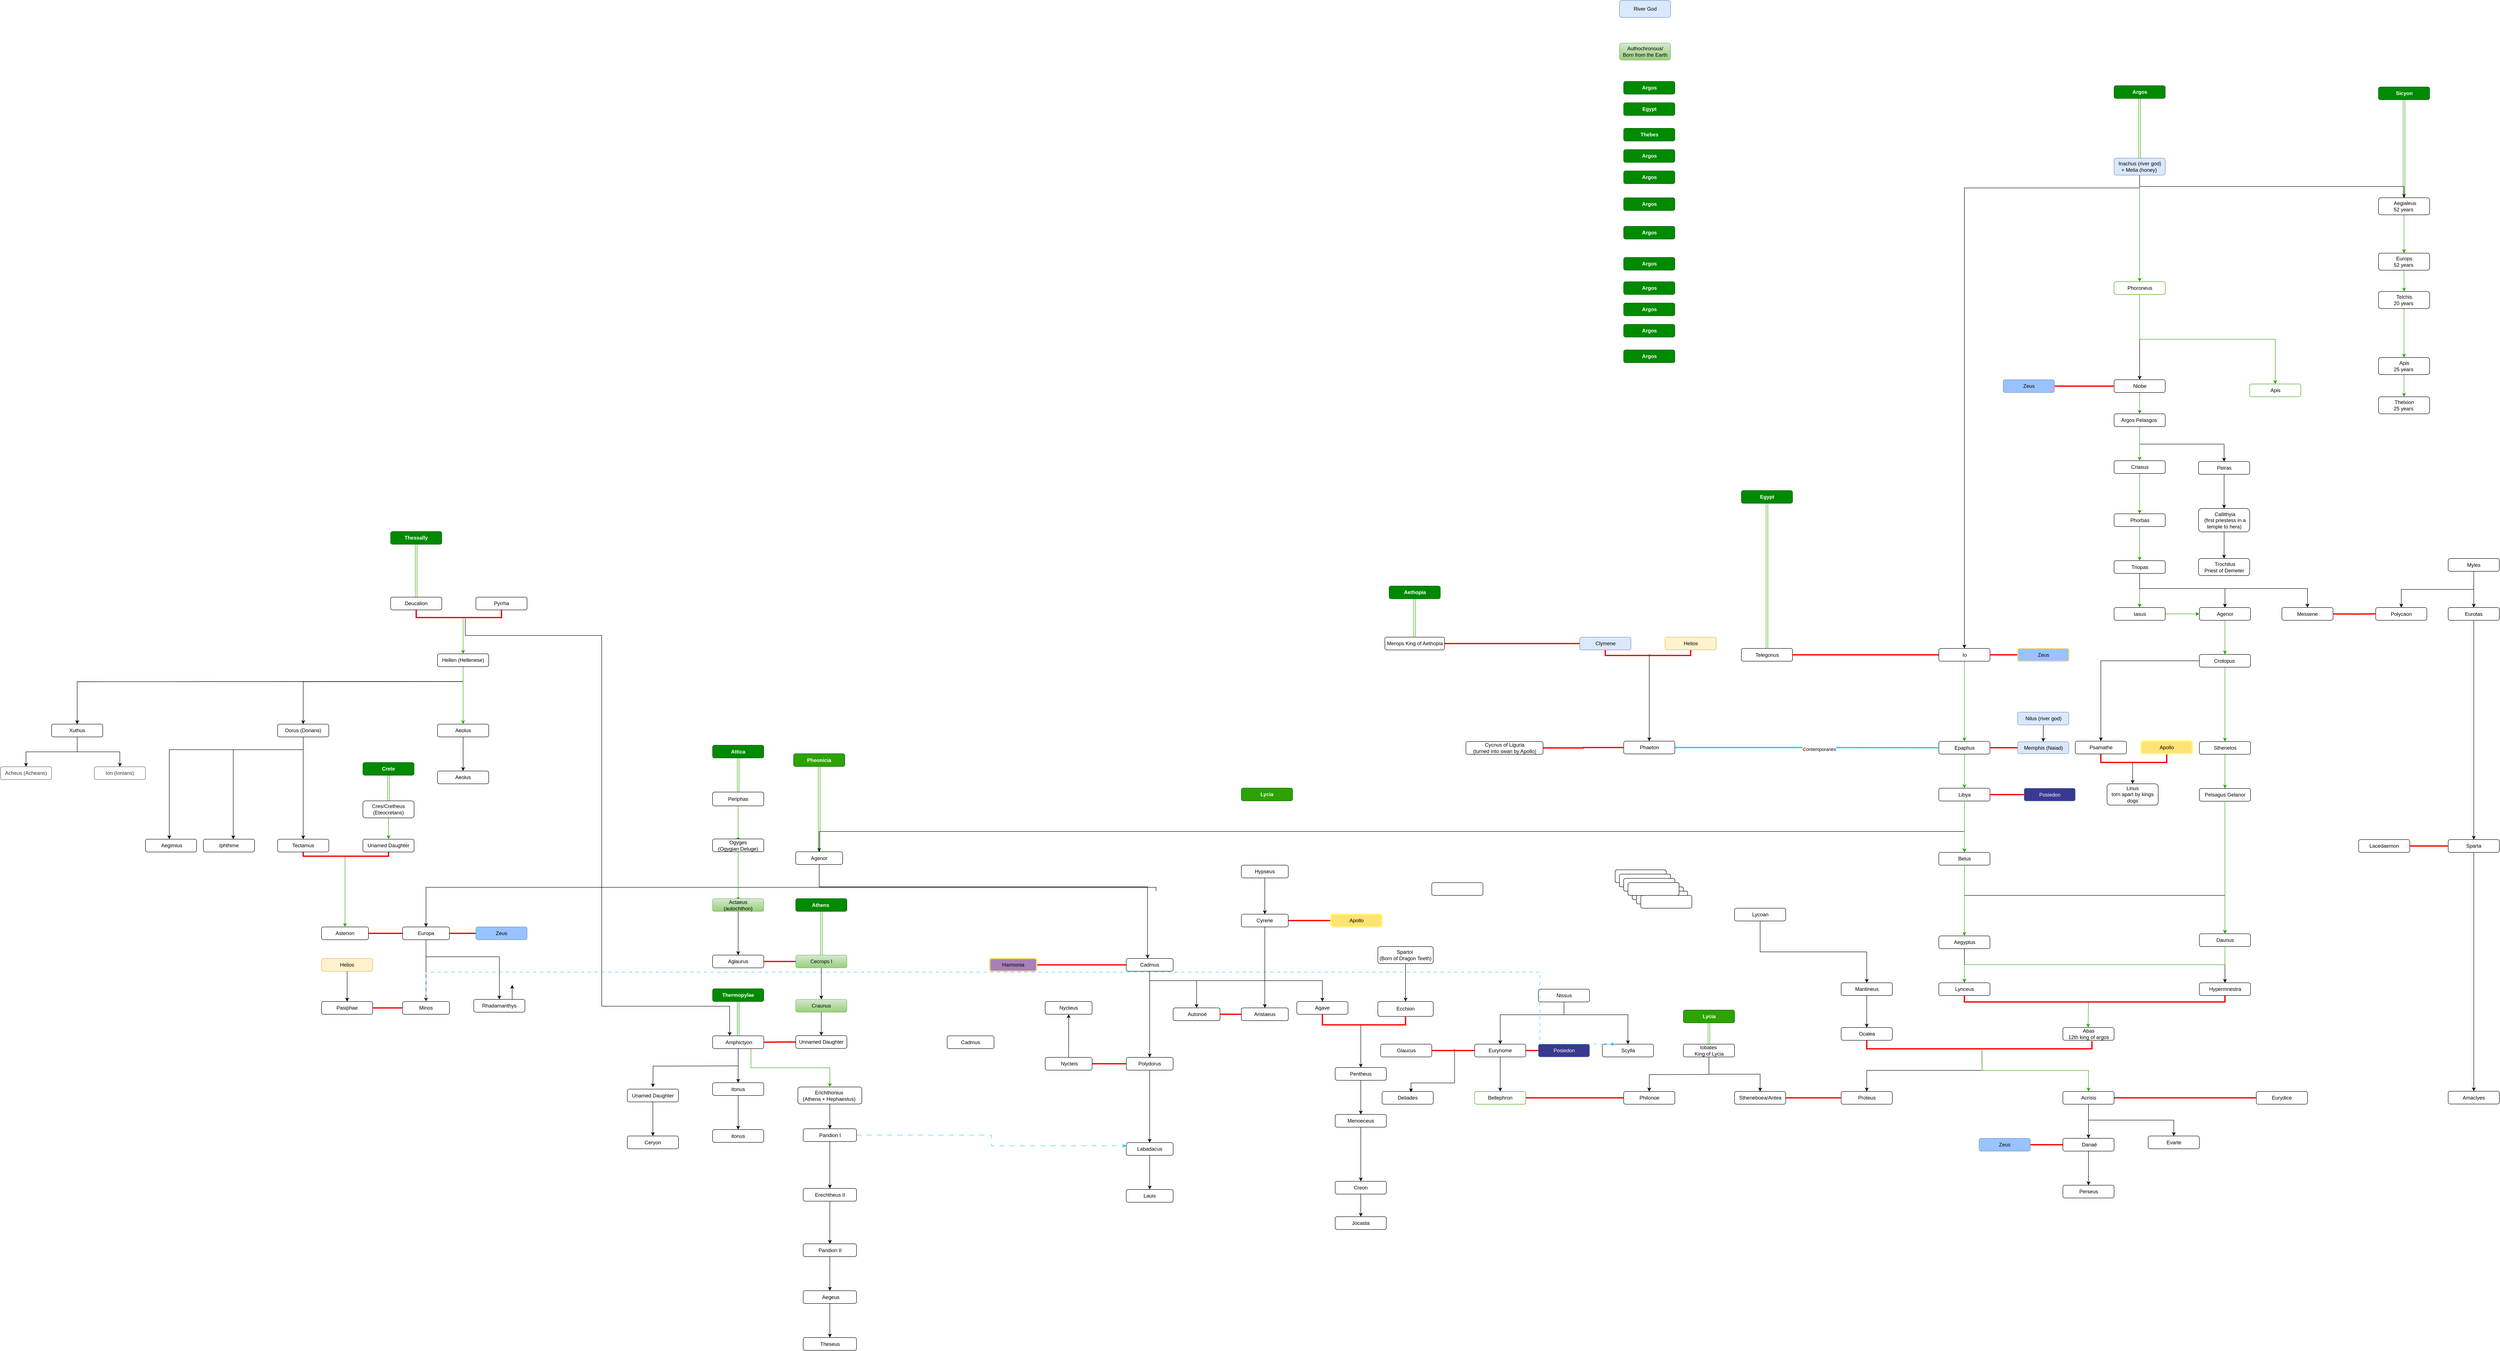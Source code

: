 <mxfile version="28.0.7">
  <diagram name="Page-1" id="z23f_oUua6yv9SQJUzis">
    <mxGraphModel dx="1415" dy="935" grid="1" gridSize="10" guides="1" tooltips="1" connect="1" arrows="1" fold="1" page="1" pageScale="1" pageWidth="850" pageHeight="1100" math="0" shadow="0">
      <root>
        <mxCell id="0" />
        <mxCell id="1" parent="0" />
        <mxCell id="say-bbQGqW4SeEv0uidv-1" style="edgeStyle=orthogonalEdgeStyle;rounded=0;orthogonalLoop=1;jettySize=auto;html=1;entryX=0.5;entryY=0;entryDx=0;entryDy=0;exitX=0.5;exitY=1;exitDx=0;exitDy=0;" parent="1" source="say-bbQGqW4SeEv0uidv-4" target="say-bbQGqW4SeEv0uidv-31" edge="1">
          <mxGeometry relative="1" as="geometry">
            <Array as="points">
              <mxPoint x="5056.5" y="500" />
              <mxPoint x="4645.5" y="500" />
            </Array>
          </mxGeometry>
        </mxCell>
        <mxCell id="say-bbQGqW4SeEv0uidv-2" style="edgeStyle=orthogonalEdgeStyle;rounded=0;orthogonalLoop=1;jettySize=auto;html=1;strokeColor=#2CA300;exitX=0.5;exitY=1;exitDx=0;exitDy=0;entryX=0.5;entryY=0;entryDx=0;entryDy=0;" parent="1" source="say-bbQGqW4SeEv0uidv-4" target="say-bbQGqW4SeEv0uidv-8" edge="1">
          <mxGeometry relative="1" as="geometry">
            <mxPoint x="5038.5" y="723" as="sourcePoint" />
            <mxPoint x="5034.5" y="673" as="targetPoint" />
            <Array as="points">
              <mxPoint x="5056.5" y="540" />
              <mxPoint x="5056.5" y="540" />
            </Array>
          </mxGeometry>
        </mxCell>
        <mxCell id="say-bbQGqW4SeEv0uidv-3" style="edgeStyle=orthogonalEdgeStyle;rounded=0;orthogonalLoop=1;jettySize=auto;html=1;entryX=0.5;entryY=0;entryDx=0;entryDy=0;exitX=0.5;exitY=1;exitDx=0;exitDy=0;" parent="1" source="say-bbQGqW4SeEv0uidv-4" target="say-bbQGqW4SeEv0uidv-52" edge="1">
          <mxGeometry relative="1" as="geometry" />
        </mxCell>
        <mxCell id="say-bbQGqW4SeEv0uidv-4" value="Inachus (river god)&lt;br&gt;+ Melia (honey)&lt;span style=&quot;background-color: initial;&quot;&gt;&amp;nbsp;&lt;/span&gt;" style="rounded=1;whiteSpace=wrap;html=1;fillColor=#dae8fc;strokeColor=#6c8ebf;" parent="1" vertex="1">
          <mxGeometry x="4996.5" y="430" width="120" height="40" as="geometry" />
        </mxCell>
        <mxCell id="say-bbQGqW4SeEv0uidv-5" style="rounded=0;orthogonalLoop=1;jettySize=auto;html=1;exitX=0.5;exitY=1;exitDx=0;exitDy=0;entryX=0.5;entryY=0;entryDx=0;entryDy=0;endArrow=none;endFill=0;shape=link;strokeColor=#2CA300;" parent="1" source="say-bbQGqW4SeEv0uidv-6" target="say-bbQGqW4SeEv0uidv-4" edge="1">
          <mxGeometry relative="1" as="geometry" />
        </mxCell>
        <mxCell id="say-bbQGqW4SeEv0uidv-6" value="&lt;b&gt;Argos&lt;/b&gt;" style="rounded=1;whiteSpace=wrap;html=1;fillColor=#008a00;fontColor=#ffffff;strokeColor=#005700;" parent="1" vertex="1">
          <mxGeometry x="4996.5" y="260" width="120" height="30" as="geometry" />
        </mxCell>
        <mxCell id="say-bbQGqW4SeEv0uidv-7" style="edgeStyle=orthogonalEdgeStyle;rounded=0;orthogonalLoop=1;jettySize=auto;html=1;exitX=0.5;exitY=1;exitDx=0;exitDy=0;entryX=0.5;entryY=0;entryDx=0;entryDy=0;strokeColor=#000000;" parent="1" source="say-bbQGqW4SeEv0uidv-8" target="say-bbQGqW4SeEv0uidv-11" edge="1">
          <mxGeometry relative="1" as="geometry" />
        </mxCell>
        <mxCell id="say-bbQGqW4SeEv0uidv-8" value="Phoroneus" style="rounded=1;whiteSpace=wrap;html=1;strokeColor=#2CA300;" parent="1" vertex="1">
          <mxGeometry x="4996.5" y="720" width="120" height="30" as="geometry" />
        </mxCell>
        <mxCell id="say-bbQGqW4SeEv0uidv-9" value="Apis" style="rounded=1;whiteSpace=wrap;html=1;strokeColor=#2CA300;" parent="1" vertex="1">
          <mxGeometry x="5314.5" y="960" width="120" height="30" as="geometry" />
        </mxCell>
        <mxCell id="say-bbQGqW4SeEv0uidv-10" value="" style="edgeStyle=orthogonalEdgeStyle;rounded=0;orthogonalLoop=1;jettySize=auto;html=1;strokeColor=#2CA300;" parent="1" source="say-bbQGqW4SeEv0uidv-11" target="say-bbQGqW4SeEv0uidv-16" edge="1">
          <mxGeometry relative="1" as="geometry" />
        </mxCell>
        <mxCell id="say-bbQGqW4SeEv0uidv-11" value="Niobe" style="rounded=1;whiteSpace=wrap;html=1;" parent="1" vertex="1">
          <mxGeometry x="4996.5" y="950" width="120" height="30" as="geometry" />
        </mxCell>
        <mxCell id="say-bbQGqW4SeEv0uidv-12" value="" style="edgeStyle=orthogonalEdgeStyle;rounded=0;orthogonalLoop=1;jettySize=auto;html=1;fillColor=#f8cecc;strokeColor=#FF0000;strokeWidth=3;endArrow=none;endFill=0;" parent="1" source="say-bbQGqW4SeEv0uidv-13" target="say-bbQGqW4SeEv0uidv-11" edge="1">
          <mxGeometry relative="1" as="geometry" />
        </mxCell>
        <mxCell id="say-bbQGqW4SeEv0uidv-13" value="Zeus" style="rounded=1;whiteSpace=wrap;html=1;fillColor=#99c3ff;strokeColor=#6c8ebf;" parent="1" vertex="1">
          <mxGeometry x="4736.5" y="950" width="120" height="30" as="geometry" />
        </mxCell>
        <mxCell id="say-bbQGqW4SeEv0uidv-14" value="" style="edgeStyle=elbowEdgeStyle;rounded=0;orthogonalLoop=1;jettySize=auto;html=1;elbow=vertical;" parent="1" source="say-bbQGqW4SeEv0uidv-16" target="say-bbQGqW4SeEv0uidv-18" edge="1">
          <mxGeometry relative="1" as="geometry" />
        </mxCell>
        <mxCell id="say-bbQGqW4SeEv0uidv-15" value="" style="edgeStyle=orthogonalEdgeStyle;rounded=0;orthogonalLoop=1;jettySize=auto;html=1;strokeColor=#2CA300;" parent="1" source="say-bbQGqW4SeEv0uidv-16" target="say-bbQGqW4SeEv0uidv-20" edge="1">
          <mxGeometry relative="1" as="geometry" />
        </mxCell>
        <mxCell id="say-bbQGqW4SeEv0uidv-16" value="Argos Pelasgos&amp;nbsp;" style="rounded=1;whiteSpace=wrap;html=1;" parent="1" vertex="1">
          <mxGeometry x="4996.5" y="1030" width="120" height="30" as="geometry" />
        </mxCell>
        <mxCell id="say-bbQGqW4SeEv0uidv-17" value="" style="edgeStyle=orthogonalEdgeStyle;rounded=0;orthogonalLoop=1;jettySize=auto;html=1;" parent="1" source="say-bbQGqW4SeEv0uidv-18" target="say-bbQGqW4SeEv0uidv-24" edge="1">
          <mxGeometry relative="1" as="geometry" />
        </mxCell>
        <mxCell id="say-bbQGqW4SeEv0uidv-18" value="Peiras" style="rounded=1;whiteSpace=wrap;html=1;" parent="1" vertex="1">
          <mxGeometry x="5194.5" y="1142" width="120" height="30" as="geometry" />
        </mxCell>
        <mxCell id="say-bbQGqW4SeEv0uidv-19" value="" style="edgeStyle=orthogonalEdgeStyle;rounded=0;orthogonalLoop=1;jettySize=auto;html=1;strokeColor=#2CA300;" parent="1" source="say-bbQGqW4SeEv0uidv-20" target="say-bbQGqW4SeEv0uidv-22" edge="1">
          <mxGeometry relative="1" as="geometry" />
        </mxCell>
        <mxCell id="say-bbQGqW4SeEv0uidv-20" value="Criasus" style="rounded=1;whiteSpace=wrap;html=1;" parent="1" vertex="1">
          <mxGeometry x="4996.5" y="1140" width="120" height="30" as="geometry" />
        </mxCell>
        <mxCell id="say-bbQGqW4SeEv0uidv-21" value="" style="edgeStyle=orthogonalEdgeStyle;rounded=0;orthogonalLoop=1;jettySize=auto;html=1;fillColor=#d5e8d4;strokeColor=#2CA300;" parent="1" source="say-bbQGqW4SeEv0uidv-22" target="say-bbQGqW4SeEv0uidv-28" edge="1">
          <mxGeometry relative="1" as="geometry" />
        </mxCell>
        <mxCell id="say-bbQGqW4SeEv0uidv-22" value="Phorbas" style="rounded=1;whiteSpace=wrap;html=1;" parent="1" vertex="1">
          <mxGeometry x="4996.5" y="1264.5" width="120" height="30" as="geometry" />
        </mxCell>
        <mxCell id="say-bbQGqW4SeEv0uidv-23" value="" style="edgeStyle=orthogonalEdgeStyle;rounded=0;orthogonalLoop=1;jettySize=auto;html=1;" parent="1" source="say-bbQGqW4SeEv0uidv-24" target="say-bbQGqW4SeEv0uidv-65" edge="1">
          <mxGeometry relative="1" as="geometry" />
        </mxCell>
        <mxCell id="say-bbQGqW4SeEv0uidv-24" value="&amp;nbsp;Callithyia&lt;div&gt;&amp;nbsp;(first priestess in a temple to hera)&lt;/div&gt;" style="rounded=1;whiteSpace=wrap;html=1;" parent="1" vertex="1">
          <mxGeometry x="5194.5" y="1252" width="120" height="55" as="geometry" />
        </mxCell>
        <mxCell id="say-bbQGqW4SeEv0uidv-25" value="" style="edgeStyle=orthogonalEdgeStyle;rounded=0;orthogonalLoop=1;jettySize=auto;html=1;" parent="1" source="say-bbQGqW4SeEv0uidv-28" target="say-bbQGqW4SeEv0uidv-62" edge="1">
          <mxGeometry relative="1" as="geometry" />
        </mxCell>
        <mxCell id="say-bbQGqW4SeEv0uidv-26" value="" style="edgeStyle=orthogonalEdgeStyle;rounded=0;orthogonalLoop=1;jettySize=auto;html=1;fillColor=#d5e8d4;strokeColor=#2CA300;" parent="1" source="say-bbQGqW4SeEv0uidv-28" target="say-bbQGqW4SeEv0uidv-62" edge="1">
          <mxGeometry relative="1" as="geometry" />
        </mxCell>
        <mxCell id="say-bbQGqW4SeEv0uidv-27" style="edgeStyle=orthogonalEdgeStyle;rounded=0;orthogonalLoop=1;jettySize=auto;html=1;exitX=0.5;exitY=1;exitDx=0;exitDy=0;entryX=0.5;entryY=0;entryDx=0;entryDy=0;" parent="1" source="say-bbQGqW4SeEv0uidv-28" edge="1" target="say-bbQGqW4SeEv0uidv-64">
          <mxGeometry relative="1" as="geometry">
            <mxPoint x="5256.5" y="1480" as="targetPoint" />
            <Array as="points">
              <mxPoint x="5057" y="1440" />
              <mxPoint x="5257" y="1440" />
            </Array>
          </mxGeometry>
        </mxCell>
        <mxCell id="YbHS2uNk2XYpgnNeH3V9-60" style="edgeStyle=orthogonalEdgeStyle;shape=connector;rounded=0;orthogonalLoop=1;jettySize=auto;html=1;entryX=0.5;entryY=0;entryDx=0;entryDy=0;strokeColor=#000000;strokeWidth=1;align=center;verticalAlign=middle;fontFamily=Helvetica;fontSize=11;fontColor=default;labelBackgroundColor=default;endArrow=classic;endFill=1;" edge="1" parent="1" source="say-bbQGqW4SeEv0uidv-28" target="YbHS2uNk2XYpgnNeH3V9-54">
          <mxGeometry relative="1" as="geometry">
            <Array as="points">
              <mxPoint x="5057" y="1440" />
              <mxPoint x="5450" y="1440" />
            </Array>
          </mxGeometry>
        </mxCell>
        <mxCell id="say-bbQGqW4SeEv0uidv-28" value="Triopas" style="rounded=1;whiteSpace=wrap;html=1;" parent="1" vertex="1">
          <mxGeometry x="4996.5" y="1374.5" width="120" height="30" as="geometry" />
        </mxCell>
        <mxCell id="say-bbQGqW4SeEv0uidv-29" value="" style="edgeStyle=orthogonalEdgeStyle;rounded=0;orthogonalLoop=1;jettySize=auto;html=1;strokeWidth=3;endArrow=none;endFill=0;strokeColor=#FF0000;" parent="1" source="say-bbQGqW4SeEv0uidv-31" target="say-bbQGqW4SeEv0uidv-34" edge="1">
          <mxGeometry relative="1" as="geometry" />
        </mxCell>
        <mxCell id="say-bbQGqW4SeEv0uidv-30" value="" style="edgeStyle=orthogonalEdgeStyle;rounded=0;orthogonalLoop=1;jettySize=auto;html=1;fillColor=#d5e8d4;strokeColor=#2CA300;entryX=0.5;entryY=0;entryDx=0;entryDy=0;" parent="1" source="say-bbQGqW4SeEv0uidv-31" target="say-bbQGqW4SeEv0uidv-38" edge="1">
          <mxGeometry relative="1" as="geometry">
            <mxPoint x="4645.5" y="1690.5" as="targetPoint" />
          </mxGeometry>
        </mxCell>
        <mxCell id="say-bbQGqW4SeEv0uidv-31" value="Io" style="rounded=1;whiteSpace=wrap;html=1;" parent="1" vertex="1">
          <mxGeometry x="4585.5" y="1580.5" width="120" height="30" as="geometry" />
        </mxCell>
        <mxCell id="say-bbQGqW4SeEv0uidv-32" value="" style="edgeStyle=orthogonalEdgeStyle;rounded=0;orthogonalLoop=1;jettySize=auto;html=1;startArrow=none;startFill=0;strokeColor=#FF0000;endArrow=none;endFill=0;strokeWidth=3;" parent="1" source="say-bbQGqW4SeEv0uidv-33" target="say-bbQGqW4SeEv0uidv-31" edge="1">
          <mxGeometry relative="1" as="geometry" />
        </mxCell>
        <mxCell id="say-bbQGqW4SeEv0uidv-33" value="Zeus" style="rounded=1;whiteSpace=wrap;html=1;fillColor=#99c3ff;strokeColor=#FFDE70;fillStyle=auto;strokeWidth=2;" parent="1" vertex="1">
          <mxGeometry x="4770.5" y="1580.5" width="120" height="30" as="geometry" />
        </mxCell>
        <mxCell id="say-bbQGqW4SeEv0uidv-34" value="Telegonus" style="rounded=1;whiteSpace=wrap;html=1;" parent="1" vertex="1">
          <mxGeometry x="4122.5" y="1580.5" width="120" height="30" as="geometry" />
        </mxCell>
        <mxCell id="say-bbQGqW4SeEv0uidv-35" value="&lt;b&gt;Egypt&lt;/b&gt;" style="rounded=1;whiteSpace=wrap;html=1;fillColor=#008a00;fontColor=#ffffff;strokeColor=#005700;" parent="1" vertex="1">
          <mxGeometry x="4122.5" y="1210" width="120" height="30" as="geometry" />
        </mxCell>
        <mxCell id="say-bbQGqW4SeEv0uidv-36" style="rounded=0;orthogonalLoop=1;jettySize=auto;html=1;endArrow=none;endFill=0;shape=link;strokeColor=#2CA300;entryX=0.5;entryY=1;entryDx=0;entryDy=0;exitX=0.5;exitY=0;exitDx=0;exitDy=0;" parent="1" source="say-bbQGqW4SeEv0uidv-34" target="say-bbQGqW4SeEv0uidv-35" edge="1">
          <mxGeometry relative="1" as="geometry">
            <mxPoint x="4372.5" y="827" as="sourcePoint" />
            <mxPoint x="4382.5" y="552" as="targetPoint" />
          </mxGeometry>
        </mxCell>
        <mxCell id="say-bbQGqW4SeEv0uidv-37" value="" style="edgeStyle=orthogonalEdgeStyle;rounded=0;orthogonalLoop=1;jettySize=auto;html=1;strokeColor=#2CA300;" parent="1" source="say-bbQGqW4SeEv0uidv-38" target="say-bbQGqW4SeEv0uidv-45" edge="1">
          <mxGeometry relative="1" as="geometry" />
        </mxCell>
        <mxCell id="say-bbQGqW4SeEv0uidv-38" value="Epaphus" style="rounded=1;whiteSpace=wrap;html=1;" parent="1" vertex="1">
          <mxGeometry x="4585.5" y="1798.5" width="120" height="30" as="geometry" />
        </mxCell>
        <mxCell id="say-bbQGqW4SeEv0uidv-39" value="" style="edgeStyle=orthogonalEdgeStyle;rounded=0;orthogonalLoop=1;jettySize=auto;html=1;" parent="1" source="say-bbQGqW4SeEv0uidv-40" target="say-bbQGqW4SeEv0uidv-42" edge="1">
          <mxGeometry relative="1" as="geometry" />
        </mxCell>
        <mxCell id="say-bbQGqW4SeEv0uidv-40" value="Nilus (river god)" style="rounded=1;whiteSpace=wrap;html=1;fillColor=#dae8fc;strokeColor=#6c8ebf;" parent="1" vertex="1">
          <mxGeometry x="4770.5" y="1730" width="120" height="30" as="geometry" />
        </mxCell>
        <mxCell id="say-bbQGqW4SeEv0uidv-41" value="" style="edgeStyle=orthogonalEdgeStyle;rounded=0;orthogonalLoop=1;jettySize=auto;html=1;strokeWidth=3;endArrow=none;endFill=0;strokeColor=#FF0000;" parent="1" source="say-bbQGqW4SeEv0uidv-42" target="say-bbQGqW4SeEv0uidv-38" edge="1">
          <mxGeometry relative="1" as="geometry" />
        </mxCell>
        <mxCell id="say-bbQGqW4SeEv0uidv-42" value="Memphis (Naiad)" style="rounded=1;whiteSpace=wrap;html=1;fillColor=#dae8fc;strokeColor=#6c8ebf;" parent="1" vertex="1">
          <mxGeometry x="4770.5" y="1799.5" width="120" height="28" as="geometry" />
        </mxCell>
        <mxCell id="say-bbQGqW4SeEv0uidv-43" value="" style="edgeStyle=orthogonalEdgeStyle;rounded=0;orthogonalLoop=1;jettySize=auto;html=1;" parent="1" source="say-bbQGqW4SeEv0uidv-45" target="say-bbQGqW4SeEv0uidv-92" edge="1">
          <mxGeometry relative="1" as="geometry" />
        </mxCell>
        <mxCell id="say-bbQGqW4SeEv0uidv-44" style="edgeStyle=elbowEdgeStyle;rounded=0;orthogonalLoop=1;jettySize=auto;html=1;entryX=0.5;entryY=0;entryDx=0;entryDy=0;elbow=vertical;" parent="1" source="say-bbQGqW4SeEv0uidv-45" target="say-bbQGqW4SeEv0uidv-95" edge="1">
          <mxGeometry relative="1" as="geometry">
            <Array as="points">
              <mxPoint x="4170" y="2010" />
            </Array>
          </mxGeometry>
        </mxCell>
        <mxCell id="say-bbQGqW4SeEv0uidv-45" value="Libya" style="rounded=1;whiteSpace=wrap;html=1;" parent="1" vertex="1">
          <mxGeometry x="4585.5" y="1908.5" width="120" height="30" as="geometry" />
        </mxCell>
        <mxCell id="say-bbQGqW4SeEv0uidv-46" value="" style="edgeStyle=orthogonalEdgeStyle;rounded=0;orthogonalLoop=1;jettySize=auto;html=1;strokeWidth=3;strokeColor=#FF0000;endArrow=none;endFill=0;exitX=0;exitY=0.5;exitDx=0;exitDy=0;" parent="1" source="say-bbQGqW4SeEv0uidv-47" target="say-bbQGqW4SeEv0uidv-45" edge="1">
          <mxGeometry relative="1" as="geometry">
            <mxPoint x="4490.5" y="1923.5" as="sourcePoint" />
          </mxGeometry>
        </mxCell>
        <mxCell id="say-bbQGqW4SeEv0uidv-47" value="&lt;font color=&quot;#ffffff&quot;&gt;Posiedon&lt;/font&gt;" style="rounded=1;whiteSpace=wrap;html=1;fillColor=#39398F;strokeColor=#6c8ebf;" parent="1" vertex="1">
          <mxGeometry x="4785.5" y="1908.5" width="120" height="30" as="geometry" />
        </mxCell>
        <mxCell id="say-bbQGqW4SeEv0uidv-48" value="River God" style="rounded=1;whiteSpace=wrap;html=1;fillColor=#dae8fc;strokeColor=#6c8ebf;" parent="1" vertex="1">
          <mxGeometry x="3836.5" y="60" width="120" height="40" as="geometry" />
        </mxCell>
        <mxCell id="say-bbQGqW4SeEv0uidv-49" value="Authochronous/&lt;div&gt;Born from the Earth&lt;/div&gt;" style="rounded=1;whiteSpace=wrap;html=1;fillColor=#d5e8d4;gradientColor=#97d077;strokeColor=#82b366;" parent="1" vertex="1">
          <mxGeometry x="3836.5" y="160" width="120" height="40" as="geometry" />
        </mxCell>
        <mxCell id="say-bbQGqW4SeEv0uidv-50" value="&lt;b&gt;Sicyon&lt;/b&gt;" style="rounded=1;whiteSpace=wrap;html=1;fillColor=#008a00;fontColor=#ffffff;strokeColor=#005700;" parent="1" vertex="1">
          <mxGeometry x="5616.5" y="263" width="120" height="30" as="geometry" />
        </mxCell>
        <mxCell id="say-bbQGqW4SeEv0uidv-51" value="" style="edgeStyle=orthogonalEdgeStyle;rounded=0;orthogonalLoop=1;jettySize=auto;html=1;strokeColor=#2CA300;" parent="1" source="say-bbQGqW4SeEv0uidv-52" target="say-bbQGqW4SeEv0uidv-55" edge="1">
          <mxGeometry relative="1" as="geometry" />
        </mxCell>
        <UserObject label="&amp;nbsp;Aegialeus&lt;div&gt;52 years&amp;nbsp;&lt;/div&gt;" tooltip="Also could have be autochton" id="say-bbQGqW4SeEv0uidv-52">
          <mxCell style="rounded=1;whiteSpace=wrap;html=1;" parent="1" vertex="1">
            <mxGeometry x="5616.5" y="523" width="120" height="40" as="geometry" />
          </mxCell>
        </UserObject>
        <mxCell id="say-bbQGqW4SeEv0uidv-53" style="rounded=0;orthogonalLoop=1;jettySize=auto;html=1;exitX=0.5;exitY=0;exitDx=0;exitDy=0;entryX=0.5;entryY=1;entryDx=0;entryDy=0;endArrow=none;endFill=0;shape=link;strokeColor=#2CA300;" parent="1" source="say-bbQGqW4SeEv0uidv-52" edge="1">
          <mxGeometry relative="1" as="geometry">
            <mxPoint x="5581.5" y="516" as="sourcePoint" />
            <mxPoint x="5676.5" y="293" as="targetPoint" />
          </mxGeometry>
        </mxCell>
        <mxCell id="say-bbQGqW4SeEv0uidv-54" value="" style="edgeStyle=orthogonalEdgeStyle;rounded=0;orthogonalLoop=1;jettySize=auto;html=1;strokeColor=#2CA300;" parent="1" source="say-bbQGqW4SeEv0uidv-55" target="say-bbQGqW4SeEv0uidv-57" edge="1">
          <mxGeometry relative="1" as="geometry" />
        </mxCell>
        <mxCell id="say-bbQGqW4SeEv0uidv-55" value="&lt;div&gt;Europs&lt;/div&gt;&lt;div&gt;52 years&amp;nbsp;&lt;/div&gt;" style="rounded=1;whiteSpace=wrap;html=1;" parent="1" vertex="1">
          <mxGeometry x="5616.5" y="653" width="120" height="40" as="geometry" />
        </mxCell>
        <mxCell id="say-bbQGqW4SeEv0uidv-56" value="" style="edgeStyle=orthogonalEdgeStyle;rounded=0;orthogonalLoop=1;jettySize=auto;html=1;strokeColor=#2CA300;" parent="1" source="say-bbQGqW4SeEv0uidv-57" target="say-bbQGqW4SeEv0uidv-59" edge="1">
          <mxGeometry relative="1" as="geometry" />
        </mxCell>
        <mxCell id="say-bbQGqW4SeEv0uidv-57" value="&lt;div&gt;Telchis&lt;/div&gt;&lt;div&gt;20 years&amp;nbsp;&lt;/div&gt;" style="rounded=1;whiteSpace=wrap;html=1;" parent="1" vertex="1">
          <mxGeometry x="5616.5" y="743" width="120" height="40" as="geometry" />
        </mxCell>
        <mxCell id="say-bbQGqW4SeEv0uidv-58" value="" style="edgeStyle=orthogonalEdgeStyle;rounded=0;orthogonalLoop=1;jettySize=auto;html=1;strokeColor=#2CA300;" parent="1" source="say-bbQGqW4SeEv0uidv-59" target="say-bbQGqW4SeEv0uidv-60" edge="1">
          <mxGeometry relative="1" as="geometry" />
        </mxCell>
        <mxCell id="say-bbQGqW4SeEv0uidv-59" value="&lt;div&gt;&lt;span style=&quot;background-color: initial;&quot;&gt;Apis&lt;/span&gt;&lt;/div&gt;&lt;div&gt;&lt;span style=&quot;background-color: initial;&quot;&gt;25 years&amp;nbsp;&lt;/span&gt;&lt;br&gt;&lt;/div&gt;" style="rounded=1;whiteSpace=wrap;html=1;" parent="1" vertex="1">
          <mxGeometry x="5616.5" y="898" width="120" height="40" as="geometry" />
        </mxCell>
        <mxCell id="say-bbQGqW4SeEv0uidv-60" value="&lt;div&gt;&lt;span style=&quot;background-color: initial;&quot;&gt;Thelxion&lt;/span&gt;&lt;/div&gt;&lt;div&gt;&lt;span style=&quot;background-color: initial;&quot;&gt;25 years&amp;nbsp;&lt;/span&gt;&lt;br&gt;&lt;/div&gt;" style="rounded=1;whiteSpace=wrap;html=1;" parent="1" vertex="1">
          <mxGeometry x="5616.5" y="990" width="120" height="40" as="geometry" />
        </mxCell>
        <mxCell id="say-bbQGqW4SeEv0uidv-61" value="" style="edgeStyle=orthogonalEdgeStyle;rounded=0;orthogonalLoop=1;jettySize=auto;html=1;strokeColor=#2CA300;" parent="1" source="say-bbQGqW4SeEv0uidv-62" target="say-bbQGqW4SeEv0uidv-64" edge="1">
          <mxGeometry relative="1" as="geometry" />
        </mxCell>
        <mxCell id="say-bbQGqW4SeEv0uidv-62" value="Iasus" style="rounded=1;whiteSpace=wrap;html=1;" parent="1" vertex="1">
          <mxGeometry x="4996.5" y="1484.5" width="120" height="30" as="geometry" />
        </mxCell>
        <mxCell id="say-bbQGqW4SeEv0uidv-63" value="" style="edgeStyle=orthogonalEdgeStyle;rounded=0;orthogonalLoop=1;jettySize=auto;html=1;strokeColor=#2CA300;" parent="1" source="say-bbQGqW4SeEv0uidv-64" target="say-bbQGqW4SeEv0uidv-68" edge="1">
          <mxGeometry relative="1" as="geometry" />
        </mxCell>
        <mxCell id="say-bbQGqW4SeEv0uidv-64" value="Agenor" style="rounded=1;whiteSpace=wrap;html=1;" parent="1" vertex="1">
          <mxGeometry x="5196.5" y="1484.5" width="120" height="30" as="geometry" />
        </mxCell>
        <mxCell id="say-bbQGqW4SeEv0uidv-65" value="&amp;nbsp;Trochilus&lt;br&gt;Priest of Demeter" style="rounded=1;whiteSpace=wrap;html=1;" parent="1" vertex="1">
          <mxGeometry x="5194.5" y="1369.5" width="120" height="40" as="geometry" />
        </mxCell>
        <mxCell id="say-bbQGqW4SeEv0uidv-66" value="" style="edgeStyle=orthogonalEdgeStyle;rounded=0;orthogonalLoop=1;jettySize=auto;html=1;" parent="1" source="say-bbQGqW4SeEv0uidv-68" target="say-bbQGqW4SeEv0uidv-71" edge="1">
          <mxGeometry relative="1" as="geometry" />
        </mxCell>
        <mxCell id="say-bbQGqW4SeEv0uidv-67" value="" style="edgeStyle=orthogonalEdgeStyle;rounded=0;orthogonalLoop=1;jettySize=auto;html=1;strokeColor=#2CA300;" parent="1" source="say-bbQGqW4SeEv0uidv-68" target="say-bbQGqW4SeEv0uidv-75" edge="1">
          <mxGeometry relative="1" as="geometry" />
        </mxCell>
        <mxCell id="say-bbQGqW4SeEv0uidv-68" value="Crotopus&amp;nbsp;" style="rounded=1;whiteSpace=wrap;html=1;" parent="1" vertex="1">
          <mxGeometry x="5196.5" y="1594.5" width="120" height="30" as="geometry" />
        </mxCell>
        <mxCell id="say-bbQGqW4SeEv0uidv-69" value="" style="edgeStyle=orthogonalEdgeStyle;rounded=0;orthogonalLoop=1;jettySize=auto;html=1;endArrow=none;endFill=0;strokeWidth=3;strokeColor=#FF0000;" parent="1" source="say-bbQGqW4SeEv0uidv-71" target="say-bbQGqW4SeEv0uidv-72" edge="1">
          <mxGeometry relative="1" as="geometry">
            <Array as="points">
              <mxPoint x="4966" y="1848" />
              <mxPoint x="5120" y="1848" />
            </Array>
          </mxGeometry>
        </mxCell>
        <mxCell id="say-bbQGqW4SeEv0uidv-70" value="" style="edgeStyle=orthogonalEdgeStyle;rounded=0;orthogonalLoop=1;jettySize=auto;html=1;" parent="1" target="say-bbQGqW4SeEv0uidv-73" edge="1">
          <mxGeometry relative="1" as="geometry">
            <mxPoint x="5040" y="1850" as="sourcePoint" />
            <Array as="points">
              <mxPoint x="5040" y="1848" />
            </Array>
          </mxGeometry>
        </mxCell>
        <mxCell id="say-bbQGqW4SeEv0uidv-71" value="Psamathe" style="rounded=1;whiteSpace=wrap;html=1;" parent="1" vertex="1">
          <mxGeometry x="4905.5" y="1798" width="120" height="30" as="geometry" />
        </mxCell>
        <mxCell id="say-bbQGqW4SeEv0uidv-72" value="Apollo" style="rounded=1;whiteSpace=wrap;html=1;fillColor=#FFE375;strokeColor=#FFFF73;strokeWidth=3;" parent="1" vertex="1">
          <mxGeometry x="5060" y="1797.5" width="120" height="30" as="geometry" />
        </mxCell>
        <mxCell id="say-bbQGqW4SeEv0uidv-73" value="Linus&lt;br&gt;torn apart by kings dogs" style="rounded=1;whiteSpace=wrap;html=1;" parent="1" vertex="1">
          <mxGeometry x="4980" y="1898.07" width="120" height="50" as="geometry" />
        </mxCell>
        <mxCell id="say-bbQGqW4SeEv0uidv-74" value="" style="edgeStyle=orthogonalEdgeStyle;rounded=0;orthogonalLoop=1;jettySize=auto;html=1;strokeColor=#2CA300;" parent="1" source="say-bbQGqW4SeEv0uidv-75" target="say-bbQGqW4SeEv0uidv-76" edge="1">
          <mxGeometry relative="1" as="geometry" />
        </mxCell>
        <mxCell id="say-bbQGqW4SeEv0uidv-75" value="Sthenelos" style="rounded=1;whiteSpace=wrap;html=1;" parent="1" vertex="1">
          <mxGeometry x="5196.5" y="1799" width="120" height="30" as="geometry" />
        </mxCell>
        <mxCell id="say-bbQGqW4SeEv0uidv-76" value="Pelsagus Gelanor" style="rounded=1;whiteSpace=wrap;html=1;" parent="1" vertex="1">
          <mxGeometry x="5196.5" y="1909" width="120" height="30" as="geometry" />
        </mxCell>
        <mxCell id="say-bbQGqW4SeEv0uidv-77" value="" style="edgeStyle=orthogonalEdgeStyle;rounded=0;orthogonalLoop=1;jettySize=auto;html=1;fillColor=#f8cecc;strokeColor=#FF0000;endArrow=none;endFill=0;strokeWidth=3;" parent="1" source="say-bbQGqW4SeEv0uidv-78" target="say-bbQGqW4SeEv0uidv-80" edge="1">
          <mxGeometry relative="1" as="geometry">
            <Array as="points">
              <mxPoint x="4003.5" y="1597" />
              <mxPoint x="3803.5" y="1597" />
            </Array>
          </mxGeometry>
        </mxCell>
        <mxCell id="say-bbQGqW4SeEv0uidv-78" value="Helios" style="rounded=1;whiteSpace=wrap;html=1;fillColor=#fff2cc;strokeColor=#d6b656;" parent="1" vertex="1">
          <mxGeometry x="3943.5" y="1554" width="120" height="30" as="geometry" />
        </mxCell>
        <mxCell id="say-bbQGqW4SeEv0uidv-79" value="" style="edgeStyle=orthogonalEdgeStyle;rounded=0;orthogonalLoop=1;jettySize=auto;html=1;endArrow=none;endFill=0;strokeColor=#FF0000;strokeWidth=3;" parent="1" source="say-bbQGqW4SeEv0uidv-80" target="say-bbQGqW4SeEv0uidv-87" edge="1">
          <mxGeometry relative="1" as="geometry" />
        </mxCell>
        <mxCell id="say-bbQGqW4SeEv0uidv-80" value="Clymene" style="rounded=1;whiteSpace=wrap;html=1;fillColor=#dae8fc;strokeColor=#6c8ebf;" parent="1" vertex="1">
          <mxGeometry x="3743.5" y="1554" width="120" height="30" as="geometry" />
        </mxCell>
        <mxCell id="say-bbQGqW4SeEv0uidv-81" style="edgeStyle=orthogonalEdgeStyle;rounded=0;orthogonalLoop=1;jettySize=auto;html=1;startArrow=classic;startFill=1;endArrow=none;endFill=0;" parent="1" source="say-bbQGqW4SeEv0uidv-84" edge="1">
          <mxGeometry relative="1" as="geometry">
            <mxPoint x="3906.5" y="1594" as="targetPoint" />
          </mxGeometry>
        </mxCell>
        <mxCell id="say-bbQGqW4SeEv0uidv-82" style="edgeStyle=orthogonalEdgeStyle;rounded=0;orthogonalLoop=1;jettySize=auto;html=1;entryX=0;entryY=0.5;entryDx=0;entryDy=0;strokeColor=#29C6FF;strokeWidth=3;endArrow=none;endFill=0;" parent="1" source="say-bbQGqW4SeEv0uidv-84" target="say-bbQGqW4SeEv0uidv-38" edge="1">
          <mxGeometry relative="1" as="geometry" />
        </mxCell>
        <mxCell id="say-bbQGqW4SeEv0uidv-83" value="Contemporaries" style="edgeLabel;html=1;align=center;verticalAlign=middle;resizable=0;points=[];" parent="say-bbQGqW4SeEv0uidv-82" vertex="1" connectable="0">
          <mxGeometry x="0.094" y="-3" relative="1" as="geometry">
            <mxPoint as="offset" />
          </mxGeometry>
        </mxCell>
        <mxCell id="say-bbQGqW4SeEv0uidv-84" value="Phaeton" style="rounded=1;whiteSpace=wrap;html=1;" parent="1" vertex="1">
          <mxGeometry x="3846.5" y="1798" width="120" height="30" as="geometry" />
        </mxCell>
        <mxCell id="say-bbQGqW4SeEv0uidv-85" value="" style="edgeStyle=orthogonalEdgeStyle;rounded=0;orthogonalLoop=1;jettySize=auto;html=1;strokeColor=#FF0000;endArrow=none;endFill=0;strokeWidth=3;" parent="1" source="say-bbQGqW4SeEv0uidv-86" target="say-bbQGqW4SeEv0uidv-84" edge="1">
          <mxGeometry relative="1" as="geometry" />
        </mxCell>
        <mxCell id="say-bbQGqW4SeEv0uidv-86" value="Cycnus of Liguria&lt;div&gt;(turned into swan by Apollo)&lt;/div&gt;" style="rounded=1;whiteSpace=wrap;html=1;" parent="1" vertex="1">
          <mxGeometry x="3476.5" y="1799" width="181" height="30" as="geometry" />
        </mxCell>
        <mxCell id="say-bbQGqW4SeEv0uidv-87" value="Merops King of Aethopia" style="rounded=1;whiteSpace=wrap;html=1;" parent="1" vertex="1">
          <mxGeometry x="3286.5" y="1554" width="140" height="30" as="geometry" />
        </mxCell>
        <mxCell id="say-bbQGqW4SeEv0uidv-88" value="" style="edgeStyle=orthogonalEdgeStyle;rounded=0;orthogonalLoop=1;jettySize=auto;html=1;shape=link;strokeColor=#2CA300;" parent="1" source="say-bbQGqW4SeEv0uidv-89" target="say-bbQGqW4SeEv0uidv-87" edge="1">
          <mxGeometry relative="1" as="geometry" />
        </mxCell>
        <mxCell id="say-bbQGqW4SeEv0uidv-89" value="&lt;b&gt;Aethopia&lt;/b&gt;" style="rounded=1;whiteSpace=wrap;html=1;fillColor=#008a00;fontColor=#ffffff;strokeColor=#005700;" parent="1" vertex="1">
          <mxGeometry x="3296.5" y="1434" width="120" height="30" as="geometry" />
        </mxCell>
        <mxCell id="say-bbQGqW4SeEv0uidv-90" style="edgeStyle=orthogonalEdgeStyle;rounded=0;orthogonalLoop=1;jettySize=auto;html=1;" parent="1" source="say-bbQGqW4SeEv0uidv-92" edge="1">
          <mxGeometry relative="1" as="geometry">
            <mxPoint x="5256.5" y="2250" as="targetPoint" />
            <Array as="points">
              <mxPoint x="4645.5" y="2160" />
              <mxPoint x="5256.5" y="2160" />
            </Array>
          </mxGeometry>
        </mxCell>
        <mxCell id="say-bbQGqW4SeEv0uidv-91" style="edgeStyle=orthogonalEdgeStyle;rounded=0;orthogonalLoop=1;jettySize=auto;html=1;exitX=0.5;exitY=1;exitDx=0;exitDy=0;entryX=0.5;entryY=0;entryDx=0;entryDy=0;strokeColor=#2CA300;" parent="1" source="say-bbQGqW4SeEv0uidv-92" target="say-bbQGqW4SeEv0uidv-101" edge="1">
          <mxGeometry relative="1" as="geometry">
            <mxPoint x="4754.5" y="2250" as="targetPoint" />
          </mxGeometry>
        </mxCell>
        <mxCell id="say-bbQGqW4SeEv0uidv-92" value="Belus" style="rounded=1;whiteSpace=wrap;html=1;" parent="1" vertex="1">
          <mxGeometry x="4585.5" y="2059" width="120" height="30" as="geometry" />
        </mxCell>
        <mxCell id="say-bbQGqW4SeEv0uidv-93" value="" style="edgeStyle=orthogonalEdgeStyle;rounded=0;orthogonalLoop=1;jettySize=auto;html=1;exitX=0.5;exitY=1;exitDx=0;exitDy=0;" parent="1" source="say-bbQGqW4SeEv0uidv-95" target="say-bbQGqW4SeEv0uidv-117" edge="1">
          <mxGeometry relative="1" as="geometry">
            <Array as="points">
              <mxPoint x="1960" y="2140" />
              <mxPoint x="2730" y="2140" />
            </Array>
          </mxGeometry>
        </mxCell>
        <mxCell id="say-bbQGqW4SeEv0uidv-94" style="edgeStyle=orthogonalEdgeStyle;rounded=0;orthogonalLoop=1;jettySize=auto;html=1;entryX=0.5;entryY=0;entryDx=0;entryDy=0;" parent="1" target="say-bbQGqW4SeEv0uidv-198" edge="1">
          <mxGeometry relative="1" as="geometry">
            <mxPoint x="2358" y="2200" as="targetPoint" />
            <mxPoint x="2750" y="2150" as="sourcePoint" />
            <Array as="points">
              <mxPoint x="1038" y="2141" />
            </Array>
          </mxGeometry>
        </mxCell>
        <mxCell id="say-bbQGqW4SeEv0uidv-95" value="Agenor" style="rounded=1;whiteSpace=wrap;html=1;" parent="1" vertex="1">
          <mxGeometry x="1905" y="2057.5" width="110" height="30" as="geometry" />
        </mxCell>
        <mxCell id="say-bbQGqW4SeEv0uidv-96" value="&lt;b&gt;Pheonicia&lt;/b&gt;" style="rounded=1;whiteSpace=wrap;html=1;fillColor=#2CA300;fontColor=#ffffff;strokeColor=#005700;" parent="1" vertex="1">
          <mxGeometry x="1900" y="1827.5" width="120" height="30" as="geometry" />
        </mxCell>
        <mxCell id="say-bbQGqW4SeEv0uidv-97" style="edgeStyle=orthogonalEdgeStyle;rounded=0;orthogonalLoop=1;jettySize=auto;html=1;shape=link;strokeColor=#2CA300;" parent="1" source="say-bbQGqW4SeEv0uidv-96" target="say-bbQGqW4SeEv0uidv-95" edge="1">
          <mxGeometry relative="1" as="geometry" />
        </mxCell>
        <mxCell id="say-bbQGqW4SeEv0uidv-98" value="" style="edgeStyle=orthogonalEdgeStyle;rounded=0;orthogonalLoop=1;jettySize=auto;html=1;" parent="1" source="say-bbQGqW4SeEv0uidv-99" target="say-bbQGqW4SeEv0uidv-104" edge="1">
          <mxGeometry relative="1" as="geometry" />
        </mxCell>
        <mxCell id="say-bbQGqW4SeEv0uidv-99" value="Daunus" style="rounded=1;whiteSpace=wrap;html=1;" parent="1" vertex="1">
          <mxGeometry x="5196.5" y="2250" width="120" height="30" as="geometry" />
        </mxCell>
        <mxCell id="say-bbQGqW4SeEv0uidv-100" value="" style="edgeStyle=orthogonalEdgeStyle;rounded=0;orthogonalLoop=1;jettySize=auto;html=1;" parent="1" source="say-bbQGqW4SeEv0uidv-101" target="say-bbQGqW4SeEv0uidv-103" edge="1">
          <mxGeometry relative="1" as="geometry" />
        </mxCell>
        <mxCell id="say-bbQGqW4SeEv0uidv-101" value="Aegyptus" style="rounded=1;whiteSpace=wrap;html=1;" parent="1" vertex="1">
          <mxGeometry x="4585.5" y="2255" width="120" height="30" as="geometry" />
        </mxCell>
        <mxCell id="say-bbQGqW4SeEv0uidv-102" style="edgeStyle=orthogonalEdgeStyle;rounded=0;orthogonalLoop=1;jettySize=auto;html=1;exitX=0.5;exitY=1;exitDx=0;exitDy=0;strokeWidth=3;strokeColor=#FF0000;endArrow=none;endFill=0;" parent="1" source="say-bbQGqW4SeEv0uidv-103" target="say-bbQGqW4SeEv0uidv-104" edge="1">
          <mxGeometry relative="1" as="geometry">
            <Array as="points">
              <mxPoint x="4645.5" y="2410" />
              <mxPoint x="5256.5" y="2410" />
            </Array>
          </mxGeometry>
        </mxCell>
        <mxCell id="say-bbQGqW4SeEv0uidv-103" value="Lynceus" style="rounded=1;whiteSpace=wrap;html=1;" parent="1" vertex="1">
          <mxGeometry x="4585.5" y="2365" width="120" height="30" as="geometry" />
        </mxCell>
        <mxCell id="say-bbQGqW4SeEv0uidv-104" value="Hypermnestra" style="rounded=1;whiteSpace=wrap;html=1;" parent="1" vertex="1">
          <mxGeometry x="5196.5" y="2365" width="120" height="30" as="geometry" />
        </mxCell>
        <mxCell id="say-bbQGqW4SeEv0uidv-105" style="edgeStyle=orthogonalEdgeStyle;rounded=0;orthogonalLoop=1;jettySize=auto;html=1;exitX=0.5;exitY=1;exitDx=0;exitDy=0;entryX=0.5;entryY=0;entryDx=0;entryDy=0;strokeColor=#2CA300;" parent="1" source="say-bbQGqW4SeEv0uidv-99" target="say-bbQGqW4SeEv0uidv-103" edge="1">
          <mxGeometry relative="1" as="geometry" />
        </mxCell>
        <mxCell id="say-bbQGqW4SeEv0uidv-106" style="edgeStyle=orthogonalEdgeStyle;rounded=0;orthogonalLoop=1;jettySize=auto;html=1;exitX=0.5;exitY=1;exitDx=0;exitDy=0;entryX=0.5;entryY=0;entryDx=0;entryDy=0;strokeColor=#2CA300;" parent="1" source="say-bbQGqW4SeEv0uidv-76" target="say-bbQGqW4SeEv0uidv-99" edge="1">
          <mxGeometry relative="1" as="geometry" />
        </mxCell>
        <mxCell id="say-bbQGqW4SeEv0uidv-107" value="" style="endArrow=classic;html=1;rounded=0;entryX=0.5;entryY=0;entryDx=0;entryDy=0;strokeColor=#2CA300;" parent="1" edge="1">
          <mxGeometry width="50" height="50" relative="1" as="geometry">
            <mxPoint x="4936.5" y="2410" as="sourcePoint" />
            <mxPoint x="4935.5" y="2470.0" as="targetPoint" />
          </mxGeometry>
        </mxCell>
        <mxCell id="say-bbQGqW4SeEv0uidv-108" value="" style="edgeStyle=orthogonalEdgeStyle;rounded=0;orthogonalLoop=1;jettySize=auto;html=1;" parent="1" source="say-bbQGqW4SeEv0uidv-110" target="say-bbQGqW4SeEv0uidv-114" edge="1">
          <mxGeometry relative="1" as="geometry" />
        </mxCell>
        <mxCell id="say-bbQGqW4SeEv0uidv-109" value="" style="edgeStyle=orthogonalEdgeStyle;rounded=0;orthogonalLoop=1;jettySize=auto;html=1;endArrow=none;endFill=0;startArrow=classic;startFill=1;exitX=0.5;exitY=0;exitDx=0;exitDy=0;" parent="1" source="say-bbQGqW4SeEv0uidv-110" target="say-bbQGqW4SeEv0uidv-119" edge="1">
          <mxGeometry relative="1" as="geometry" />
        </mxCell>
        <mxCell id="say-bbQGqW4SeEv0uidv-110" value="&lt;span style=&quot;white-space: normal;&quot;&gt;Mantineus&lt;/span&gt;" style="rounded=1;whiteSpace=wrap;html=1;" parent="1" vertex="1">
          <mxGeometry x="4356.5" y="2365" width="120" height="30" as="geometry" />
        </mxCell>
        <mxCell id="say-bbQGqW4SeEv0uidv-111" value="Abas&lt;div&gt;12th king of argos&lt;/div&gt;" style="rounded=1;whiteSpace=wrap;html=1;" parent="1" vertex="1">
          <mxGeometry x="4876.5" y="2470" width="120" height="30" as="geometry" />
        </mxCell>
        <mxCell id="say-bbQGqW4SeEv0uidv-112" value="" style="edgeStyle=orthogonalEdgeStyle;rounded=0;orthogonalLoop=1;jettySize=auto;html=1;strokeColor=#2CA300;" parent="1" source="say-bbQGqW4SeEv0uidv-45" target="say-bbQGqW4SeEv0uidv-92" edge="1">
          <mxGeometry relative="1" as="geometry" />
        </mxCell>
        <mxCell id="say-bbQGqW4SeEv0uidv-113" style="edgeStyle=orthogonalEdgeStyle;rounded=0;orthogonalLoop=1;jettySize=auto;html=1;entryX=0.567;entryY=1.07;entryDx=0;entryDy=0;fillColor=#f8cecc;strokeColor=#FF0000;strokeWidth=3;endArrow=none;endFill=0;exitX=0.5;exitY=1;exitDx=0;exitDy=0;entryPerimeter=0;" parent="1" source="say-bbQGqW4SeEv0uidv-114" target="say-bbQGqW4SeEv0uidv-111" edge="1">
          <mxGeometry relative="1" as="geometry">
            <mxPoint x="4476.5" y="2560" as="sourcePoint" />
            <mxPoint x="4876.5" y="2560" as="targetPoint" />
            <Array as="points">
              <mxPoint x="4416.5" y="2520" />
              <mxPoint x="4944.5" y="2520" />
            </Array>
          </mxGeometry>
        </mxCell>
        <mxCell id="say-bbQGqW4SeEv0uidv-114" value="Ocalea" style="rounded=1;whiteSpace=wrap;html=1;" parent="1" vertex="1">
          <mxGeometry x="4356.5" y="2470" width="120" height="30" as="geometry" />
        </mxCell>
        <mxCell id="say-bbQGqW4SeEv0uidv-115" value="" style="edgeStyle=orthogonalEdgeStyle;rounded=0;orthogonalLoop=1;jettySize=auto;html=1;strokeColor=#FF0000;endArrow=none;endFill=0;strokeWidth=3;" parent="1" source="say-bbQGqW4SeEv0uidv-117" target="say-bbQGqW4SeEv0uidv-118" edge="1">
          <mxGeometry relative="1" as="geometry" />
        </mxCell>
        <mxCell id="say-bbQGqW4SeEv0uidv-116" value="" style="edgeStyle=orthogonalEdgeStyle;rounded=0;orthogonalLoop=1;jettySize=auto;html=1;" parent="1" source="say-bbQGqW4SeEv0uidv-117" target="say-bbQGqW4SeEv0uidv-247" edge="1">
          <mxGeometry relative="1" as="geometry" />
        </mxCell>
        <mxCell id="YbHS2uNk2XYpgnNeH3V9-8" value="" style="edgeStyle=orthogonalEdgeStyle;rounded=0;orthogonalLoop=1;jettySize=auto;html=1;" edge="1" parent="1" source="say-bbQGqW4SeEv0uidv-117" target="YbHS2uNk2XYpgnNeH3V9-7">
          <mxGeometry relative="1" as="geometry">
            <Array as="points">
              <mxPoint x="2735" y="2360" />
              <mxPoint x="2845" y="2360" />
            </Array>
          </mxGeometry>
        </mxCell>
        <mxCell id="YbHS2uNk2XYpgnNeH3V9-10" style="edgeStyle=orthogonalEdgeStyle;rounded=0;orthogonalLoop=1;jettySize=auto;html=1;entryX=0.5;entryY=0;entryDx=0;entryDy=0;" edge="1" parent="1" source="say-bbQGqW4SeEv0uidv-117" target="say-bbQGqW4SeEv0uidv-255">
          <mxGeometry relative="1" as="geometry">
            <Array as="points">
              <mxPoint x="2735" y="2360" />
              <mxPoint x="3140" y="2360" />
            </Array>
          </mxGeometry>
        </mxCell>
        <mxCell id="say-bbQGqW4SeEv0uidv-117" value="Cadmus" style="rounded=1;whiteSpace=wrap;html=1;" parent="1" vertex="1">
          <mxGeometry x="2680" y="2308" width="110" height="30" as="geometry" />
        </mxCell>
        <mxCell id="say-bbQGqW4SeEv0uidv-118" value="Harmonia" style="rounded=1;whiteSpace=wrap;html=1;fillColor=#A680B8;strokeColor=#FFDE70;strokeWidth=3;" parent="1" vertex="1">
          <mxGeometry x="2360" y="2308" width="110" height="30" as="geometry" />
        </mxCell>
        <mxCell id="say-bbQGqW4SeEv0uidv-119" value="&lt;span style=&quot;white-space: normal;&quot;&gt;Lycoan&lt;/span&gt;" style="rounded=1;whiteSpace=wrap;html=1;" parent="1" vertex="1">
          <mxGeometry x="4106.5" y="2190" width="120" height="30" as="geometry" />
        </mxCell>
        <mxCell id="say-bbQGqW4SeEv0uidv-120" value="" style="edgeStyle=orthogonalEdgeStyle;rounded=0;orthogonalLoop=1;jettySize=auto;html=1;" parent="1" source="say-bbQGqW4SeEv0uidv-121" target="say-bbQGqW4SeEv0uidv-187" edge="1">
          <mxGeometry relative="1" as="geometry" />
        </mxCell>
        <mxCell id="YbHS2uNk2XYpgnNeH3V9-33" value="" style="edgeStyle=orthogonalEdgeStyle;rounded=0;orthogonalLoop=1;jettySize=auto;html=1;" edge="1" parent="1" source="say-bbQGqW4SeEv0uidv-121" target="say-bbQGqW4SeEv0uidv-187">
          <mxGeometry relative="1" as="geometry" />
        </mxCell>
        <mxCell id="YbHS2uNk2XYpgnNeH3V9-35" value="" style="edgeStyle=orthogonalEdgeStyle;rounded=0;orthogonalLoop=1;jettySize=auto;html=1;exitX=0.5;exitY=1;exitDx=0;exitDy=0;" edge="1" parent="1" source="say-bbQGqW4SeEv0uidv-121" target="YbHS2uNk2XYpgnNeH3V9-34">
          <mxGeometry relative="1" as="geometry" />
        </mxCell>
        <mxCell id="YbHS2uNk2XYpgnNeH3V9-37" value="" style="edgeStyle=orthogonalEdgeStyle;rounded=0;orthogonalLoop=1;jettySize=auto;html=1;strokeColor=#FF0000;strokeWidth=3;endArrow=none;endFill=0;" edge="1" parent="1" source="say-bbQGqW4SeEv0uidv-121" target="YbHS2uNk2XYpgnNeH3V9-36">
          <mxGeometry relative="1" as="geometry" />
        </mxCell>
        <mxCell id="say-bbQGqW4SeEv0uidv-121" value="Acrisis" style="rounded=1;whiteSpace=wrap;html=1;" parent="1" vertex="1">
          <mxGeometry x="4876.5" y="2620" width="120" height="30" as="geometry" />
        </mxCell>
        <mxCell id="say-bbQGqW4SeEv0uidv-122" value="&lt;b&gt;Argos&lt;/b&gt;" style="rounded=1;whiteSpace=wrap;html=1;fillColor=#008a00;fontColor=#ffffff;strokeColor=#005700;" parent="1" vertex="1">
          <mxGeometry x="3846.5" y="880" width="120" height="30" as="geometry" />
        </mxCell>
        <mxCell id="say-bbQGqW4SeEv0uidv-123" value="&lt;b&gt;Argos&lt;/b&gt;" style="rounded=1;whiteSpace=wrap;html=1;fillColor=#008a00;fontColor=#ffffff;strokeColor=#005700;" parent="1" vertex="1">
          <mxGeometry x="3846.5" y="820" width="120" height="30" as="geometry" />
        </mxCell>
        <mxCell id="say-bbQGqW4SeEv0uidv-124" value="&lt;b&gt;Argos&lt;/b&gt;" style="rounded=1;whiteSpace=wrap;html=1;fillColor=#008a00;fontColor=#ffffff;strokeColor=#005700;" parent="1" vertex="1">
          <mxGeometry x="3846.5" y="770" width="120" height="30" as="geometry" />
        </mxCell>
        <mxCell id="say-bbQGqW4SeEv0uidv-125" value="&lt;b&gt;Argos&lt;/b&gt;" style="rounded=1;whiteSpace=wrap;html=1;fillColor=#008a00;fontColor=#ffffff;strokeColor=#005700;" parent="1" vertex="1">
          <mxGeometry x="3846.5" y="720" width="120" height="30" as="geometry" />
        </mxCell>
        <mxCell id="say-bbQGqW4SeEv0uidv-126" value="&lt;b&gt;Argos&lt;/b&gt;" style="rounded=1;whiteSpace=wrap;html=1;fillColor=#008a00;fontColor=#ffffff;strokeColor=#005700;" parent="1" vertex="1">
          <mxGeometry x="3846.5" y="663" width="120" height="30" as="geometry" />
        </mxCell>
        <mxCell id="say-bbQGqW4SeEv0uidv-127" value="&lt;b&gt;Argos&lt;/b&gt;" style="rounded=1;whiteSpace=wrap;html=1;fillColor=#008a00;fontColor=#ffffff;strokeColor=#005700;" parent="1" vertex="1">
          <mxGeometry x="3846.5" y="590" width="120" height="30" as="geometry" />
        </mxCell>
        <mxCell id="say-bbQGqW4SeEv0uidv-128" value="&lt;b&gt;Argos&lt;/b&gt;" style="rounded=1;whiteSpace=wrap;html=1;fillColor=#008a00;fontColor=#ffffff;strokeColor=#005700;" parent="1" vertex="1">
          <mxGeometry x="3846.5" y="523" width="120" height="30" as="geometry" />
        </mxCell>
        <mxCell id="say-bbQGqW4SeEv0uidv-129" value="&lt;b&gt;Argos&lt;/b&gt;" style="rounded=1;whiteSpace=wrap;html=1;fillColor=#008a00;fontColor=#ffffff;strokeColor=#005700;" parent="1" vertex="1">
          <mxGeometry x="3846.5" y="460" width="120" height="30" as="geometry" />
        </mxCell>
        <mxCell id="say-bbQGqW4SeEv0uidv-130" value="&lt;b&gt;Argos&lt;/b&gt;" style="rounded=1;whiteSpace=wrap;html=1;fillColor=#008a00;fontColor=#ffffff;strokeColor=#005700;" parent="1" vertex="1">
          <mxGeometry x="3846.5" y="410" width="120" height="30" as="geometry" />
        </mxCell>
        <mxCell id="say-bbQGqW4SeEv0uidv-131" value="&lt;b&gt;Thebes&lt;/b&gt;" style="rounded=1;whiteSpace=wrap;html=1;fillColor=#008a00;fontColor=#ffffff;strokeColor=#005700;" parent="1" vertex="1">
          <mxGeometry x="3846.5" y="360" width="120" height="30" as="geometry" />
        </mxCell>
        <mxCell id="say-bbQGqW4SeEv0uidv-132" value="&lt;b&gt;Egypt&lt;/b&gt;" style="rounded=1;whiteSpace=wrap;html=1;fillColor=#008a00;fontColor=#ffffff;strokeColor=#005700;" parent="1" vertex="1">
          <mxGeometry x="3846.5" y="300" width="120" height="30" as="geometry" />
        </mxCell>
        <mxCell id="say-bbQGqW4SeEv0uidv-133" value="&lt;b&gt;Argos&lt;/b&gt;" style="rounded=1;whiteSpace=wrap;html=1;fillColor=#008a00;fontColor=#ffffff;strokeColor=#005700;" parent="1" vertex="1">
          <mxGeometry x="3846.5" y="250" width="120" height="30" as="geometry" />
        </mxCell>
        <mxCell id="say-bbQGqW4SeEv0uidv-134" style="edgeStyle=orthogonalEdgeStyle;rounded=0;orthogonalLoop=1;jettySize=auto;html=1;exitX=0.5;exitY=0;exitDx=0;exitDy=0;startArrow=classic;startFill=1;endArrow=none;endFill=0;" parent="1" source="say-bbQGqW4SeEv0uidv-135" edge="1">
          <mxGeometry relative="1" as="geometry">
            <mxPoint x="4686.5" y="2520.0" as="targetPoint" />
          </mxGeometry>
        </mxCell>
        <mxCell id="say-bbQGqW4SeEv0uidv-135" value="Proteus" style="rounded=1;whiteSpace=wrap;html=1;" parent="1" vertex="1">
          <mxGeometry x="4356.5" y="2620" width="120" height="30" as="geometry" />
        </mxCell>
        <mxCell id="say-bbQGqW4SeEv0uidv-136" style="edgeStyle=orthogonalEdgeStyle;rounded=0;orthogonalLoop=1;jettySize=auto;html=1;strokeWidth=3;strokeColor=#FF0000;endArrow=none;endFill=0;" parent="1" source="say-bbQGqW4SeEv0uidv-137" target="say-bbQGqW4SeEv0uidv-135" edge="1">
          <mxGeometry relative="1" as="geometry" />
        </mxCell>
        <mxCell id="say-bbQGqW4SeEv0uidv-137" value="Stheneboea/Antea" style="rounded=1;whiteSpace=wrap;html=1;" parent="1" vertex="1">
          <mxGeometry x="4106.5" y="2620" width="120" height="30" as="geometry" />
        </mxCell>
        <mxCell id="say-bbQGqW4SeEv0uidv-138" value="" style="rounded=1;whiteSpace=wrap;html=1;" parent="1" vertex="1">
          <mxGeometry x="3826.5" y="2100" width="120" height="30" as="geometry" />
        </mxCell>
        <mxCell id="say-bbQGqW4SeEv0uidv-139" value="" style="rounded=1;whiteSpace=wrap;html=1;" parent="1" vertex="1">
          <mxGeometry x="3836.5" y="2110" width="120" height="30" as="geometry" />
        </mxCell>
        <mxCell id="say-bbQGqW4SeEv0uidv-140" value="" style="rounded=1;whiteSpace=wrap;html=1;" parent="1" vertex="1">
          <mxGeometry x="3846.5" y="2120" width="120" height="30" as="geometry" />
        </mxCell>
        <mxCell id="say-bbQGqW4SeEv0uidv-141" value="" style="rounded=1;whiteSpace=wrap;html=1;" parent="1" vertex="1">
          <mxGeometry x="3856.5" y="2130" width="120" height="30" as="geometry" />
        </mxCell>
        <mxCell id="say-bbQGqW4SeEv0uidv-142" value="" style="rounded=1;whiteSpace=wrap;html=1;" parent="1" vertex="1">
          <mxGeometry x="3866.5" y="2140" width="120" height="30" as="geometry" />
        </mxCell>
        <mxCell id="say-bbQGqW4SeEv0uidv-143" value="" style="rounded=1;whiteSpace=wrap;html=1;" parent="1" vertex="1">
          <mxGeometry x="3876.5" y="2150" width="120" height="30" as="geometry" />
        </mxCell>
        <mxCell id="say-bbQGqW4SeEv0uidv-144" value="" style="rounded=1;whiteSpace=wrap;html=1;" parent="1" vertex="1">
          <mxGeometry x="3826.5" y="2100" width="120" height="30" as="geometry" />
        </mxCell>
        <mxCell id="say-bbQGqW4SeEv0uidv-145" value="" style="rounded=1;whiteSpace=wrap;html=1;" parent="1" vertex="1">
          <mxGeometry x="3836.5" y="2110" width="120" height="30" as="geometry" />
        </mxCell>
        <mxCell id="say-bbQGqW4SeEv0uidv-146" value="" style="rounded=1;whiteSpace=wrap;html=1;" parent="1" vertex="1">
          <mxGeometry x="3826.5" y="2100" width="120" height="30" as="geometry" />
        </mxCell>
        <mxCell id="say-bbQGqW4SeEv0uidv-147" value="" style="rounded=1;whiteSpace=wrap;html=1;" parent="1" vertex="1">
          <mxGeometry x="3836.5" y="2110" width="120" height="30" as="geometry" />
        </mxCell>
        <mxCell id="say-bbQGqW4SeEv0uidv-148" value="" style="rounded=1;whiteSpace=wrap;html=1;" parent="1" vertex="1">
          <mxGeometry x="3846.5" y="2120" width="120" height="30" as="geometry" />
        </mxCell>
        <mxCell id="say-bbQGqW4SeEv0uidv-149" value="" style="rounded=1;whiteSpace=wrap;html=1;" parent="1" vertex="1">
          <mxGeometry x="3856.5" y="2130" width="120" height="30" as="geometry" />
        </mxCell>
        <mxCell id="say-bbQGqW4SeEv0uidv-150" value="" style="rounded=1;whiteSpace=wrap;html=1;" parent="1" vertex="1">
          <mxGeometry x="3866.5" y="2140" width="120" height="30" as="geometry" />
        </mxCell>
        <mxCell id="say-bbQGqW4SeEv0uidv-151" value="" style="rounded=1;whiteSpace=wrap;html=1;" parent="1" vertex="1">
          <mxGeometry x="3826.5" y="2100" width="120" height="30" as="geometry" />
        </mxCell>
        <mxCell id="say-bbQGqW4SeEv0uidv-152" value="" style="rounded=1;whiteSpace=wrap;html=1;" parent="1" vertex="1">
          <mxGeometry x="3836.5" y="2110" width="120" height="30" as="geometry" />
        </mxCell>
        <mxCell id="say-bbQGqW4SeEv0uidv-153" value="" style="rounded=1;whiteSpace=wrap;html=1;" parent="1" vertex="1">
          <mxGeometry x="3846.5" y="2120" width="120" height="30" as="geometry" />
        </mxCell>
        <mxCell id="say-bbQGqW4SeEv0uidv-154" value="" style="rounded=1;whiteSpace=wrap;html=1;" parent="1" vertex="1">
          <mxGeometry x="3856.5" y="2130" width="120" height="30" as="geometry" />
        </mxCell>
        <mxCell id="say-bbQGqW4SeEv0uidv-155" value="" style="rounded=1;whiteSpace=wrap;html=1;" parent="1" vertex="1">
          <mxGeometry x="3866.5" y="2140" width="120" height="30" as="geometry" />
        </mxCell>
        <mxCell id="say-bbQGqW4SeEv0uidv-156" value="" style="rounded=1;whiteSpace=wrap;html=1;" parent="1" vertex="1">
          <mxGeometry x="3826.5" y="2100" width="120" height="30" as="geometry" />
        </mxCell>
        <mxCell id="say-bbQGqW4SeEv0uidv-157" value="" style="rounded=1;whiteSpace=wrap;html=1;" parent="1" vertex="1">
          <mxGeometry x="3836.5" y="2110" width="120" height="30" as="geometry" />
        </mxCell>
        <mxCell id="say-bbQGqW4SeEv0uidv-158" value="" style="rounded=1;whiteSpace=wrap;html=1;" parent="1" vertex="1">
          <mxGeometry x="3826.5" y="2100" width="120" height="30" as="geometry" />
        </mxCell>
        <mxCell id="say-bbQGqW4SeEv0uidv-159" value="" style="rounded=1;whiteSpace=wrap;html=1;" parent="1" vertex="1">
          <mxGeometry x="3836.5" y="2110" width="120" height="30" as="geometry" />
        </mxCell>
        <mxCell id="say-bbQGqW4SeEv0uidv-160" value="" style="rounded=1;whiteSpace=wrap;html=1;" parent="1" vertex="1">
          <mxGeometry x="3846.5" y="2120" width="120" height="30" as="geometry" />
        </mxCell>
        <mxCell id="say-bbQGqW4SeEv0uidv-161" value="" style="rounded=1;whiteSpace=wrap;html=1;" parent="1" vertex="1">
          <mxGeometry x="3856.5" y="2130" width="120" height="30" as="geometry" />
        </mxCell>
        <mxCell id="say-bbQGqW4SeEv0uidv-162" value="" style="rounded=1;whiteSpace=wrap;html=1;" parent="1" vertex="1">
          <mxGeometry x="3866.5" y="2140" width="120" height="30" as="geometry" />
        </mxCell>
        <mxCell id="say-bbQGqW4SeEv0uidv-163" value="" style="rounded=1;whiteSpace=wrap;html=1;" parent="1" vertex="1">
          <mxGeometry x="3876.5" y="2150" width="120" height="30" as="geometry" />
        </mxCell>
        <mxCell id="say-bbQGqW4SeEv0uidv-164" value="" style="rounded=1;whiteSpace=wrap;html=1;" parent="1" vertex="1">
          <mxGeometry x="3886.5" y="2160" width="120" height="30" as="geometry" />
        </mxCell>
        <mxCell id="say-bbQGqW4SeEv0uidv-296" style="edgeStyle=orthogonalEdgeStyle;rounded=0;orthogonalLoop=1;jettySize=auto;html=1;exitX=0.75;exitY=0;exitDx=0;exitDy=0;" parent="1" source="say-bbQGqW4SeEv0uidv-165" edge="1">
          <mxGeometry relative="1" as="geometry">
            <mxPoint x="1240.091" y="2370" as="targetPoint" />
          </mxGeometry>
        </mxCell>
        <mxCell id="say-bbQGqW4SeEv0uidv-165" value="Rhadamanthys" style="rounded=1;whiteSpace=wrap;html=1;" parent="1" vertex="1">
          <mxGeometry x="1150" y="2404" width="120" height="30" as="geometry" />
        </mxCell>
        <mxCell id="say-bbQGqW4SeEv0uidv-166" value="Deliades" style="rounded=1;whiteSpace=wrap;html=1;" parent="1" vertex="1">
          <mxGeometry x="3280" y="2620" width="120" height="30" as="geometry" />
        </mxCell>
        <mxCell id="say-bbQGqW4SeEv0uidv-167" value="" style="rounded=1;whiteSpace=wrap;html=1;" parent="1" vertex="1">
          <mxGeometry x="3916.5" y="2190" width="120" as="geometry" />
        </mxCell>
        <mxCell id="say-bbQGqW4SeEv0uidv-168" value="" style="edgeStyle=orthogonalEdgeStyle;rounded=0;orthogonalLoop=1;jettySize=auto;html=1;strokeWidth=3;strokeColor=#FF0000;endArrow=none;endFill=0;" parent="1" source="say-bbQGqW4SeEv0uidv-169" target="say-bbQGqW4SeEv0uidv-200" edge="1">
          <mxGeometry relative="1" as="geometry" />
        </mxCell>
        <mxCell id="say-bbQGqW4SeEv0uidv-169" value="Eurynome" style="rounded=1;whiteSpace=wrap;html=1;" parent="1" vertex="1">
          <mxGeometry x="3497" y="2509" width="120" height="30" as="geometry" />
        </mxCell>
        <mxCell id="say-bbQGqW4SeEv0uidv-170" value="" style="edgeStyle=orthogonalEdgeStyle;rounded=0;orthogonalLoop=1;jettySize=auto;html=1;" parent="1" source="say-bbQGqW4SeEv0uidv-172" target="say-bbQGqW4SeEv0uidv-137" edge="1">
          <mxGeometry relative="1" as="geometry" />
        </mxCell>
        <mxCell id="say-bbQGqW4SeEv0uidv-171" style="edgeStyle=orthogonalEdgeStyle;rounded=0;orthogonalLoop=1;jettySize=auto;html=1;entryX=0.5;entryY=0;entryDx=0;entryDy=0;" parent="1" target="say-bbQGqW4SeEv0uidv-190" edge="1">
          <mxGeometry relative="1" as="geometry">
            <mxPoint x="4046.5" y="2580" as="sourcePoint" />
          </mxGeometry>
        </mxCell>
        <mxCell id="say-bbQGqW4SeEv0uidv-172" value="Iobates&amp;nbsp;&lt;div&gt;King of Lycia&lt;/div&gt;" style="rounded=1;whiteSpace=wrap;html=1;" parent="1" vertex="1">
          <mxGeometry x="3986.5" y="2509" width="120" height="30" as="geometry" />
        </mxCell>
        <mxCell id="say-bbQGqW4SeEv0uidv-173" value="" style="rounded=1;whiteSpace=wrap;html=1;" parent="1" vertex="1">
          <mxGeometry x="3826.5" y="2100" width="120" height="30" as="geometry" />
        </mxCell>
        <mxCell id="say-bbQGqW4SeEv0uidv-174" value="" style="rounded=1;whiteSpace=wrap;html=1;" parent="1" vertex="1">
          <mxGeometry x="3836.5" y="2110" width="120" height="30" as="geometry" />
        </mxCell>
        <mxCell id="say-bbQGqW4SeEv0uidv-175" value="" style="rounded=1;whiteSpace=wrap;html=1;" parent="1" vertex="1">
          <mxGeometry x="3846.5" y="2120" width="120" height="30" as="geometry" />
        </mxCell>
        <mxCell id="say-bbQGqW4SeEv0uidv-176" value="" style="rounded=1;whiteSpace=wrap;html=1;" parent="1" vertex="1">
          <mxGeometry x="3856.5" y="2130" width="120" height="30" as="geometry" />
        </mxCell>
        <mxCell id="YbHS2uNk2XYpgnNeH3V9-64" value="" style="edgeStyle=orthogonalEdgeStyle;shape=connector;rounded=0;orthogonalLoop=1;jettySize=auto;html=1;strokeColor=#000000;strokeWidth=1;align=center;verticalAlign=middle;fontFamily=Helvetica;fontSize=11;fontColor=default;labelBackgroundColor=default;endArrow=classic;endFill=1;entryX=0.5;entryY=0;entryDx=0;entryDy=0;" edge="1" parent="1" source="say-bbQGqW4SeEv0uidv-177" target="YbHS2uNk2XYpgnNeH3V9-45">
          <mxGeometry relative="1" as="geometry">
            <mxPoint x="5840" y="2139" as="targetPoint" />
          </mxGeometry>
        </mxCell>
        <mxCell id="say-bbQGqW4SeEv0uidv-177" value="Sparta" style="rounded=1;whiteSpace=wrap;html=1;" parent="1" vertex="1">
          <mxGeometry x="5780" y="2029" width="120" height="30" as="geometry" />
        </mxCell>
        <mxCell id="say-bbQGqW4SeEv0uidv-178" value="" style="rounded=1;whiteSpace=wrap;html=1;" parent="1" vertex="1">
          <mxGeometry x="3396.5" y="2130" width="120" height="30" as="geometry" />
        </mxCell>
        <mxCell id="say-bbQGqW4SeEv0uidv-179" value="Scylla" style="rounded=1;whiteSpace=wrap;html=1;" parent="1" vertex="1">
          <mxGeometry x="3796.5" y="2509" width="120" height="30" as="geometry" />
        </mxCell>
        <mxCell id="say-bbQGqW4SeEv0uidv-180" style="edgeStyle=orthogonalEdgeStyle;rounded=0;orthogonalLoop=1;jettySize=auto;html=1;entryX=0.5;entryY=0;entryDx=0;entryDy=0;" parent="1" source="say-bbQGqW4SeEv0uidv-182" target="say-bbQGqW4SeEv0uidv-169" edge="1">
          <mxGeometry relative="1" as="geometry">
            <Array as="points">
              <mxPoint x="3706.5" y="2440" />
              <mxPoint x="3557.5" y="2440" />
            </Array>
          </mxGeometry>
        </mxCell>
        <mxCell id="say-bbQGqW4SeEv0uidv-181" style="edgeStyle=orthogonalEdgeStyle;rounded=0;orthogonalLoop=1;jettySize=auto;html=1;entryX=0.5;entryY=0;entryDx=0;entryDy=0;" parent="1" source="say-bbQGqW4SeEv0uidv-182" target="say-bbQGqW4SeEv0uidv-179" edge="1">
          <mxGeometry relative="1" as="geometry">
            <Array as="points">
              <mxPoint x="3706.5" y="2440" />
              <mxPoint x="3856.5" y="2440" />
            </Array>
          </mxGeometry>
        </mxCell>
        <mxCell id="say-bbQGqW4SeEv0uidv-182" value="Nissus" style="rounded=1;whiteSpace=wrap;html=1;" parent="1" vertex="1">
          <mxGeometry x="3646.5" y="2380" width="120" height="30" as="geometry" />
        </mxCell>
        <mxCell id="say-bbQGqW4SeEv0uidv-183" value="Glaucus" style="rounded=1;whiteSpace=wrap;html=1;" parent="1" vertex="1">
          <mxGeometry x="3276.5" y="2509" width="120" height="30" as="geometry" />
        </mxCell>
        <mxCell id="say-bbQGqW4SeEv0uidv-184" style="edgeStyle=orthogonalEdgeStyle;rounded=0;orthogonalLoop=1;jettySize=auto;html=1;exitX=0.5;exitY=0;exitDx=0;exitDy=0;fillColor=#d5e8d4;strokeColor=#2CA300;endArrow=none;endFill=0;startArrow=classic;startFill=1;" parent="1" source="say-bbQGqW4SeEv0uidv-121" edge="1">
          <mxGeometry relative="1" as="geometry">
            <mxPoint x="4686.5" y="2520.0" as="targetPoint" />
          </mxGeometry>
        </mxCell>
        <mxCell id="say-bbQGqW4SeEv0uidv-185" style="edgeStyle=orthogonalEdgeStyle;rounded=0;orthogonalLoop=1;jettySize=auto;html=1;strokeColor=#FF0000;strokeWidth=3;endArrow=none;endFill=0;" parent="1" source="say-bbQGqW4SeEv0uidv-187" target="say-bbQGqW4SeEv0uidv-188" edge="1">
          <mxGeometry relative="1" as="geometry" />
        </mxCell>
        <mxCell id="say-bbQGqW4SeEv0uidv-186" value="" style="edgeStyle=orthogonalEdgeStyle;rounded=0;orthogonalLoop=1;jettySize=auto;html=1;" parent="1" source="say-bbQGqW4SeEv0uidv-187" target="say-bbQGqW4SeEv0uidv-199" edge="1">
          <mxGeometry relative="1" as="geometry" />
        </mxCell>
        <mxCell id="say-bbQGqW4SeEv0uidv-187" value="&amp;nbsp;Danaë" style="rounded=1;whiteSpace=wrap;html=1;" parent="1" vertex="1">
          <mxGeometry x="4876.5" y="2730" width="120" height="30" as="geometry" />
        </mxCell>
        <mxCell id="say-bbQGqW4SeEv0uidv-188" value="Zeus" style="rounded=1;whiteSpace=wrap;html=1;fillColor=#99c3ff;strokeColor=#6c8ebf;" parent="1" vertex="1">
          <mxGeometry x="4680" y="2730" width="120" height="30" as="geometry" />
        </mxCell>
        <mxCell id="say-bbQGqW4SeEv0uidv-189" value="" style="edgeStyle=orthogonalEdgeStyle;rounded=0;orthogonalLoop=1;jettySize=auto;html=1;endArrow=none;endFill=0;strokeColor=#FF0000;strokeWidth=3;" parent="1" source="say-bbQGqW4SeEv0uidv-190" target="say-bbQGqW4SeEv0uidv-193" edge="1">
          <mxGeometry relative="1" as="geometry" />
        </mxCell>
        <mxCell id="say-bbQGqW4SeEv0uidv-190" value="Philonoe" style="rounded=1;whiteSpace=wrap;html=1;" parent="1" vertex="1">
          <mxGeometry x="3846.5" y="2620" width="120" height="30" as="geometry" />
        </mxCell>
        <mxCell id="say-bbQGqW4SeEv0uidv-191" value="" style="edgeStyle=orthogonalEdgeStyle;rounded=0;orthogonalLoop=1;jettySize=auto;html=1;shape=link;strokeColor=#2CA300;" parent="1" source="say-bbQGqW4SeEv0uidv-192" target="say-bbQGqW4SeEv0uidv-172" edge="1">
          <mxGeometry relative="1" as="geometry" />
        </mxCell>
        <mxCell id="say-bbQGqW4SeEv0uidv-192" value="&lt;b&gt;Lycia&lt;/b&gt;" style="rounded=1;whiteSpace=wrap;html=1;fillColor=#2CA300;fontColor=#ffffff;strokeColor=#005700;" parent="1" vertex="1">
          <mxGeometry x="3986.5" y="2429" width="120" height="30" as="geometry" />
        </mxCell>
        <mxCell id="say-bbQGqW4SeEv0uidv-193" value="Bellephron" style="rounded=1;whiteSpace=wrap;html=1;strokeColor=#2CA300;" parent="1" vertex="1">
          <mxGeometry x="3497" y="2620" width="120" height="30" as="geometry" />
        </mxCell>
        <mxCell id="say-bbQGqW4SeEv0uidv-194" style="edgeStyle=orthogonalEdgeStyle;rounded=0;orthogonalLoop=1;jettySize=auto;html=1;exitX=0.5;exitY=1;exitDx=0;exitDy=0;strokeColor=#2CA300;" parent="1" source="say-bbQGqW4SeEv0uidv-8" target="say-bbQGqW4SeEv0uidv-9" edge="1">
          <mxGeometry relative="1" as="geometry">
            <mxPoint x="4924.5" y="823" as="targetPoint" />
          </mxGeometry>
        </mxCell>
        <mxCell id="say-bbQGqW4SeEv0uidv-195" value="" style="edgeStyle=orthogonalEdgeStyle;rounded=0;orthogonalLoop=1;jettySize=auto;html=1;" parent="1" source="say-bbQGqW4SeEv0uidv-198" target="say-bbQGqW4SeEv0uidv-204" edge="1">
          <mxGeometry relative="1" as="geometry" />
        </mxCell>
        <mxCell id="say-bbQGqW4SeEv0uidv-196" value="" style="edgeStyle=orthogonalEdgeStyle;rounded=0;orthogonalLoop=1;jettySize=auto;html=1;strokeColor=#FF0000;strokeWidth=3;endArrow=none;endFill=0;" parent="1" source="say-bbQGqW4SeEv0uidv-198" target="say-bbQGqW4SeEv0uidv-207" edge="1">
          <mxGeometry relative="1" as="geometry" />
        </mxCell>
        <mxCell id="say-bbQGqW4SeEv0uidv-197" style="edgeStyle=orthogonalEdgeStyle;rounded=0;orthogonalLoop=1;jettySize=auto;html=1;entryX=0.5;entryY=0;entryDx=0;entryDy=0;" parent="1" source="say-bbQGqW4SeEv0uidv-198" target="say-bbQGqW4SeEv0uidv-165" edge="1">
          <mxGeometry relative="1" as="geometry">
            <mxPoint x="1205" y="2374" as="targetPoint" />
            <Array as="points">
              <mxPoint x="1038" y="2304" />
              <mxPoint x="1210" y="2304" />
            </Array>
          </mxGeometry>
        </mxCell>
        <mxCell id="say-bbQGqW4SeEv0uidv-198" value="Europa" style="rounded=1;whiteSpace=wrap;html=1;" parent="1" vertex="1">
          <mxGeometry x="983" y="2234" width="110" height="30" as="geometry" />
        </mxCell>
        <mxCell id="say-bbQGqW4SeEv0uidv-199" value="Perseus" style="rounded=1;whiteSpace=wrap;html=1;" parent="1" vertex="1">
          <mxGeometry x="4876.5" y="2840" width="120" height="30" as="geometry" />
        </mxCell>
        <mxCell id="say-bbQGqW4SeEv0uidv-200" value="&lt;font color=&quot;#ffffff&quot;&gt;Posiedon&lt;/font&gt;" style="rounded=1;whiteSpace=wrap;html=1;fillColor=#39398F;strokeColor=#6c8ebf;" parent="1" vertex="1">
          <mxGeometry x="3646.5" y="2509" width="120" height="30" as="geometry" />
        </mxCell>
        <mxCell id="say-bbQGqW4SeEv0uidv-201" style="edgeStyle=orthogonalEdgeStyle;rounded=0;orthogonalLoop=1;jettySize=auto;html=1;exitX=0.5;exitY=1;exitDx=0;exitDy=0;strokeColor=#000000;entryX=0.5;entryY=0;entryDx=0;entryDy=0;" parent="1" source="say-bbQGqW4SeEv0uidv-169" target="say-bbQGqW4SeEv0uidv-193" edge="1">
          <mxGeometry relative="1" as="geometry">
            <mxPoint x="3564" y="2610" as="targetPoint" />
          </mxGeometry>
        </mxCell>
        <mxCell id="say-bbQGqW4SeEv0uidv-202" style="edgeStyle=orthogonalEdgeStyle;rounded=0;orthogonalLoop=1;jettySize=auto;html=1;entryX=0.565;entryY=0.056;entryDx=0;entryDy=0;entryPerimeter=0;strokeColor=#000000;" parent="1" target="say-bbQGqW4SeEv0uidv-166" edge="1">
          <mxGeometry relative="1" as="geometry">
            <mxPoint x="3450" y="2520" as="sourcePoint" />
            <mxPoint x="3450" y="2655" as="targetPoint" />
            <Array as="points">
              <mxPoint x="3450" y="2600" />
              <mxPoint x="3348" y="2600" />
            </Array>
          </mxGeometry>
        </mxCell>
        <mxCell id="say-bbQGqW4SeEv0uidv-204" value="Minos" style="rounded=1;whiteSpace=wrap;html=1;" parent="1" vertex="1">
          <mxGeometry x="983" y="2409" width="110" height="30" as="geometry" />
        </mxCell>
        <mxCell id="say-bbQGqW4SeEv0uidv-205" value="" style="edgeStyle=orthogonalEdgeStyle;rounded=0;orthogonalLoop=1;jettySize=auto;html=1;strokeColor=#FF0000;strokeWidth=3;endArrow=none;endFill=0;" parent="1" source="say-bbQGqW4SeEv0uidv-206" target="say-bbQGqW4SeEv0uidv-198" edge="1">
          <mxGeometry relative="1" as="geometry" />
        </mxCell>
        <mxCell id="say-bbQGqW4SeEv0uidv-206" value="Zeus" style="rounded=1;whiteSpace=wrap;html=1;fillColor=#99c3ff;strokeColor=#6c8ebf;" parent="1" vertex="1">
          <mxGeometry x="1155" y="2234" width="120" height="30" as="geometry" />
        </mxCell>
        <mxCell id="say-bbQGqW4SeEv0uidv-207" value="Asterion" style="rounded=1;whiteSpace=wrap;html=1;" parent="1" vertex="1">
          <mxGeometry x="793" y="2234" width="110" height="30" as="geometry" />
        </mxCell>
        <mxCell id="say-bbQGqW4SeEv0uidv-208" value="" style="edgeStyle=orthogonalEdgeStyle;rounded=0;orthogonalLoop=1;jettySize=auto;html=1;strokeWidth=3;strokeColor=#FF0000;endArrow=none;endFill=0;entryX=1;entryY=0.5;entryDx=0;entryDy=0;exitX=0;exitY=0.5;exitDx=0;exitDy=0;" parent="1" source="say-bbQGqW4SeEv0uidv-169" target="say-bbQGqW4SeEv0uidv-183" edge="1">
          <mxGeometry relative="1" as="geometry">
            <mxPoint x="3500" y="2524" as="sourcePoint" />
            <mxPoint x="3727" y="2534" as="targetPoint" />
          </mxGeometry>
        </mxCell>
        <mxCell id="say-bbQGqW4SeEv0uidv-209" value="" style="edgeStyle=orthogonalEdgeStyle;rounded=0;orthogonalLoop=1;jettySize=auto;html=1;strokeColor=#FF0000;strokeWidth=3;endArrow=none;endFill=0;" parent="1" source="say-bbQGqW4SeEv0uidv-211" target="say-bbQGqW4SeEv0uidv-212" edge="1">
          <mxGeometry relative="1" as="geometry">
            <Array as="points">
              <mxPoint x="1015" y="1508" />
              <mxPoint x="1215" y="1508" />
            </Array>
          </mxGeometry>
        </mxCell>
        <mxCell id="say-bbQGqW4SeEv0uidv-210" value="" style="edgeStyle=elbowEdgeStyle;rounded=0;orthogonalLoop=1;jettySize=auto;html=1;strokeColor=#2CA300;" parent="1" target="say-bbQGqW4SeEv0uidv-219" edge="1">
          <mxGeometry relative="1" as="geometry">
            <mxPoint x="1125" y="1508.07" as="sourcePoint" />
          </mxGeometry>
        </mxCell>
        <mxCell id="say-bbQGqW4SeEv0uidv-211" value="Deucalion" style="rounded=1;whiteSpace=wrap;html=1;" parent="1" vertex="1">
          <mxGeometry x="955" y="1460.07" width="120" height="30" as="geometry" />
        </mxCell>
        <mxCell id="say-bbQGqW4SeEv0uidv-212" value="Pyrrha" style="rounded=1;whiteSpace=wrap;html=1;" parent="1" vertex="1">
          <mxGeometry x="1155" y="1460.07" width="120" height="30" as="geometry" />
        </mxCell>
        <mxCell id="say-bbQGqW4SeEv0uidv-213" style="edgeStyle=orthogonalEdgeStyle;rounded=0;orthogonalLoop=1;jettySize=auto;html=1;exitX=0.5;exitY=1;exitDx=0;exitDy=0;shape=link;strokeColor=#2CA300;" parent="1" source="say-bbQGqW4SeEv0uidv-214" target="say-bbQGqW4SeEv0uidv-211" edge="1">
          <mxGeometry relative="1" as="geometry" />
        </mxCell>
        <mxCell id="say-bbQGqW4SeEv0uidv-214" value="&lt;b&gt;Thessally&lt;/b&gt;" style="rounded=1;whiteSpace=wrap;html=1;fillColor=#008a00;fontColor=#ffffff;strokeColor=#005700;" parent="1" vertex="1">
          <mxGeometry x="955" y="1306.07" width="120" height="30" as="geometry" />
        </mxCell>
        <mxCell id="say-bbQGqW4SeEv0uidv-215" value="" style="edgeStyle=orthogonalEdgeStyle;rounded=0;orthogonalLoop=1;jettySize=auto;html=1;" parent="1" target="say-bbQGqW4SeEv0uidv-222" edge="1">
          <mxGeometry relative="1" as="geometry">
            <mxPoint x="1125" y="1658.07" as="sourcePoint" />
          </mxGeometry>
        </mxCell>
        <mxCell id="say-bbQGqW4SeEv0uidv-216" value="" style="edgeStyle=orthogonalEdgeStyle;rounded=0;orthogonalLoop=1;jettySize=auto;html=1;" parent="1" target="say-bbQGqW4SeEv0uidv-222" edge="1">
          <mxGeometry relative="1" as="geometry">
            <mxPoint x="1125" y="1658.07" as="sourcePoint" />
          </mxGeometry>
        </mxCell>
        <mxCell id="say-bbQGqW4SeEv0uidv-217" value="" style="edgeStyle=orthogonalEdgeStyle;rounded=0;orthogonalLoop=1;jettySize=auto;html=1;" parent="1" target="say-bbQGqW4SeEv0uidv-226" edge="1">
          <mxGeometry relative="1" as="geometry">
            <mxPoint x="1125" y="1658.07" as="sourcePoint" />
          </mxGeometry>
        </mxCell>
        <mxCell id="say-bbQGqW4SeEv0uidv-218" value="" style="edgeStyle=orthogonalEdgeStyle;rounded=0;orthogonalLoop=1;jettySize=auto;html=1;strokeColor=#2CA300;" parent="1" source="say-bbQGqW4SeEv0uidv-219" target="say-bbQGqW4SeEv0uidv-228" edge="1">
          <mxGeometry relative="1" as="geometry" />
        </mxCell>
        <mxCell id="say-bbQGqW4SeEv0uidv-219" value="Hellen (Hellenese)" style="rounded=1;whiteSpace=wrap;html=1;" parent="1" vertex="1">
          <mxGeometry x="1065" y="1593.07" width="120" height="30" as="geometry" />
        </mxCell>
        <mxCell id="say-bbQGqW4SeEv0uidv-220" value="" style="edgeStyle=orthogonalEdgeStyle;rounded=0;orthogonalLoop=1;jettySize=auto;html=1;" parent="1" source="say-bbQGqW4SeEv0uidv-222" target="say-bbQGqW4SeEv0uidv-229" edge="1">
          <mxGeometry relative="1" as="geometry" />
        </mxCell>
        <mxCell id="say-bbQGqW4SeEv0uidv-221" value="" style="edgeStyle=orthogonalEdgeStyle;rounded=0;orthogonalLoop=1;jettySize=auto;html=1;" parent="1" source="say-bbQGqW4SeEv0uidv-222" target="say-bbQGqW4SeEv0uidv-230" edge="1">
          <mxGeometry relative="1" as="geometry" />
        </mxCell>
        <mxCell id="say-bbQGqW4SeEv0uidv-222" value="Xuthus" style="rounded=1;whiteSpace=wrap;html=1;" parent="1" vertex="1">
          <mxGeometry x="160" y="1758.07" width="120" height="30" as="geometry" />
        </mxCell>
        <mxCell id="say-bbQGqW4SeEv0uidv-223" value="" style="edgeStyle=orthogonalEdgeStyle;rounded=0;orthogonalLoop=1;jettySize=auto;html=1;exitX=0.5;exitY=1;exitDx=0;exitDy=0;" parent="1" source="say-bbQGqW4SeEv0uidv-226" target="say-bbQGqW4SeEv0uidv-232" edge="1">
          <mxGeometry relative="1" as="geometry">
            <Array as="points">
              <mxPoint x="750" y="1818.07" />
              <mxPoint x="436" y="1818.07" />
              <mxPoint x="436" y="2053.07" />
            </Array>
          </mxGeometry>
        </mxCell>
        <mxCell id="say-bbQGqW4SeEv0uidv-224" value="" style="edgeStyle=orthogonalEdgeStyle;rounded=0;orthogonalLoop=1;jettySize=auto;html=1;" parent="1" source="say-bbQGqW4SeEv0uidv-226" target="say-bbQGqW4SeEv0uidv-233" edge="1">
          <mxGeometry relative="1" as="geometry">
            <Array as="points">
              <mxPoint x="750" y="1818.07" />
              <mxPoint x="586" y="1818.07" />
            </Array>
          </mxGeometry>
        </mxCell>
        <mxCell id="say-bbQGqW4SeEv0uidv-225" value="" style="edgeStyle=orthogonalEdgeStyle;rounded=0;orthogonalLoop=1;jettySize=auto;html=1;" parent="1" source="say-bbQGqW4SeEv0uidv-226" target="say-bbQGqW4SeEv0uidv-235" edge="1">
          <mxGeometry relative="1" as="geometry" />
        </mxCell>
        <mxCell id="say-bbQGqW4SeEv0uidv-226" value="Dorus (Dorians)" style="rounded=1;whiteSpace=wrap;html=1;" parent="1" vertex="1">
          <mxGeometry x="690" y="1758.07" width="120" height="30" as="geometry" />
        </mxCell>
        <mxCell id="say-bbQGqW4SeEv0uidv-227" value="" style="edgeStyle=orthogonalEdgeStyle;rounded=0;orthogonalLoop=1;jettySize=auto;html=1;" parent="1" source="say-bbQGqW4SeEv0uidv-228" target="say-bbQGqW4SeEv0uidv-231" edge="1">
          <mxGeometry relative="1" as="geometry" />
        </mxCell>
        <mxCell id="say-bbQGqW4SeEv0uidv-228" value="Aeolus" style="rounded=1;whiteSpace=wrap;html=1;" parent="1" vertex="1">
          <mxGeometry x="1065" y="1758.07" width="120" height="30" as="geometry" />
        </mxCell>
        <mxCell id="say-bbQGqW4SeEv0uidv-229" value="Acheus (Acheans)" style="rounded=1;whiteSpace=wrap;html=1;fillColor=#FFFFFF;fontColor=#333333;strokeColor=#666666;" parent="1" vertex="1">
          <mxGeometry x="40" y="1858.07" width="120" height="30" as="geometry" />
        </mxCell>
        <mxCell id="say-bbQGqW4SeEv0uidv-230" value="Ion (Ionians)" style="rounded=1;whiteSpace=wrap;html=1;fillColor=#FFFFFF;fontColor=#333333;strokeColor=#666666;" parent="1" vertex="1">
          <mxGeometry x="260" y="1858.07" width="120" height="30" as="geometry" />
        </mxCell>
        <mxCell id="say-bbQGqW4SeEv0uidv-231" value="Aeolus" style="rounded=1;whiteSpace=wrap;html=1;" parent="1" vertex="1">
          <mxGeometry x="1065" y="1868.07" width="120" height="30" as="geometry" />
        </mxCell>
        <mxCell id="say-bbQGqW4SeEv0uidv-232" value="&amp;nbsp;Aegimius" style="rounded=1;whiteSpace=wrap;html=1;" parent="1" vertex="1">
          <mxGeometry x="380" y="2028.07" width="120" height="30" as="geometry" />
        </mxCell>
        <mxCell id="say-bbQGqW4SeEv0uidv-233" value="Iphthime" style="rounded=1;whiteSpace=wrap;html=1;" parent="1" vertex="1">
          <mxGeometry x="516" y="2028.07" width="120" height="30" as="geometry" />
        </mxCell>
        <mxCell id="say-bbQGqW4SeEv0uidv-234" value="" style="edgeStyle=orthogonalEdgeStyle;rounded=0;orthogonalLoop=1;jettySize=auto;html=1;strokeColor=#FF0000;endArrow=none;endFill=0;strokeWidth=3;" parent="1" source="say-bbQGqW4SeEv0uidv-235" target="say-bbQGqW4SeEv0uidv-237" edge="1">
          <mxGeometry relative="1" as="geometry">
            <Array as="points">
              <mxPoint x="750" y="2068.07" />
              <mxPoint x="950" y="2068.07" />
            </Array>
          </mxGeometry>
        </mxCell>
        <mxCell id="say-bbQGqW4SeEv0uidv-235" value="Tectamus" style="rounded=1;whiteSpace=wrap;html=1;" parent="1" vertex="1">
          <mxGeometry x="690" y="2028.07" width="120" height="30" as="geometry" />
        </mxCell>
        <mxCell id="say-bbQGqW4SeEv0uidv-236" value="" style="edgeStyle=orthogonalEdgeStyle;rounded=0;orthogonalLoop=1;jettySize=auto;html=1;startArrow=classic;startFill=1;endArrow=none;endFill=0;strokeColor=#2CA300;" parent="1" source="say-bbQGqW4SeEv0uidv-237" target="say-bbQGqW4SeEv0uidv-238" edge="1">
          <mxGeometry relative="1" as="geometry" />
        </mxCell>
        <mxCell id="say-bbQGqW4SeEv0uidv-237" value="Unamed Daughter" style="rounded=1;whiteSpace=wrap;html=1;" parent="1" vertex="1">
          <mxGeometry x="890" y="2028.07" width="120" height="30" as="geometry" />
        </mxCell>
        <mxCell id="say-bbQGqW4SeEv0uidv-238" value="Cres/Cretheus (Eteocretans)" style="rounded=1;whiteSpace=wrap;html=1;" parent="1" vertex="1">
          <mxGeometry x="890" y="1938.07" width="120" height="40" as="geometry" />
        </mxCell>
        <mxCell id="say-bbQGqW4SeEv0uidv-239" value="" style="edgeStyle=orthogonalEdgeStyle;rounded=0;orthogonalLoop=1;jettySize=auto;html=1;shape=link;strokeColor=#2CA300;" parent="1" source="say-bbQGqW4SeEv0uidv-240" target="say-bbQGqW4SeEv0uidv-238" edge="1">
          <mxGeometry relative="1" as="geometry" />
        </mxCell>
        <mxCell id="say-bbQGqW4SeEv0uidv-240" value="&lt;b&gt;Crete&lt;/b&gt;" style="rounded=1;whiteSpace=wrap;html=1;fillColor=#008a00;fontColor=#ffffff;strokeColor=#005700;" parent="1" vertex="1">
          <mxGeometry x="890" y="1848.07" width="120" height="30" as="geometry" />
        </mxCell>
        <mxCell id="say-bbQGqW4SeEv0uidv-241" value="" style="edgeStyle=orthogonalEdgeStyle;rounded=0;orthogonalLoop=1;jettySize=auto;html=1;startArrow=classic;startFill=1;endArrow=none;endFill=0;strokeColor=#2CA300;exitX=0.5;exitY=0;exitDx=0;exitDy=0;" parent="1" source="say-bbQGqW4SeEv0uidv-207" edge="1">
          <mxGeometry relative="1" as="geometry">
            <mxPoint x="855" y="2118" as="sourcePoint" />
            <mxPoint x="848" y="2069" as="targetPoint" />
          </mxGeometry>
        </mxCell>
        <mxCell id="say-bbQGqW4SeEv0uidv-242" value="" style="edgeStyle=orthogonalEdgeStyle;rounded=0;orthogonalLoop=1;jettySize=auto;html=1;fillColor=#e51400;strokeColor=#FF0000;strokeWidth=3;endArrow=none;endFill=0;" parent="1" source="say-bbQGqW4SeEv0uidv-243" target="say-bbQGqW4SeEv0uidv-204" edge="1">
          <mxGeometry relative="1" as="geometry" />
        </mxCell>
        <mxCell id="say-bbQGqW4SeEv0uidv-243" value="Pasiphae" style="rounded=1;whiteSpace=wrap;html=1;" parent="1" vertex="1">
          <mxGeometry x="793" y="2409" width="120" height="30" as="geometry" />
        </mxCell>
        <mxCell id="say-bbQGqW4SeEv0uidv-244" style="edgeStyle=orthogonalEdgeStyle;rounded=0;orthogonalLoop=1;jettySize=auto;html=1;" parent="1" source="say-bbQGqW4SeEv0uidv-245" target="say-bbQGqW4SeEv0uidv-243" edge="1">
          <mxGeometry relative="1" as="geometry" />
        </mxCell>
        <mxCell id="say-bbQGqW4SeEv0uidv-245" value="Helios" style="rounded=1;whiteSpace=wrap;html=1;fillColor=#fff2cc;strokeColor=#d6b656;" parent="1" vertex="1">
          <mxGeometry x="793" y="2308" width="120" height="30" as="geometry" />
        </mxCell>
        <mxCell id="say-bbQGqW4SeEv0uidv-246" value="" style="edgeStyle=orthogonalEdgeStyle;rounded=0;orthogonalLoop=1;jettySize=auto;html=1;" parent="1" source="say-bbQGqW4SeEv0uidv-247" target="say-bbQGqW4SeEv0uidv-249" edge="1">
          <mxGeometry relative="1" as="geometry" />
        </mxCell>
        <mxCell id="YbHS2uNk2XYpgnNeH3V9-17" value="" style="edgeStyle=orthogonalEdgeStyle;rounded=0;orthogonalLoop=1;jettySize=auto;html=1;strokeWidth=3;endArrow=none;endFill=0;strokeColor=#FF0000;" edge="1" parent="1" source="say-bbQGqW4SeEv0uidv-247" target="YbHS2uNk2XYpgnNeH3V9-16">
          <mxGeometry relative="1" as="geometry" />
        </mxCell>
        <mxCell id="say-bbQGqW4SeEv0uidv-247" value="Polydorus" style="rounded=1;whiteSpace=wrap;html=1;" parent="1" vertex="1">
          <mxGeometry x="2680" y="2540" width="110" height="30" as="geometry" />
        </mxCell>
        <mxCell id="say-bbQGqW4SeEv0uidv-248" value="" style="edgeStyle=orthogonalEdgeStyle;rounded=0;orthogonalLoop=1;jettySize=auto;html=1;" parent="1" source="say-bbQGqW4SeEv0uidv-249" target="say-bbQGqW4SeEv0uidv-250" edge="1">
          <mxGeometry relative="1" as="geometry" />
        </mxCell>
        <mxCell id="say-bbQGqW4SeEv0uidv-249" value="Labadacus" style="rounded=1;whiteSpace=wrap;html=1;" parent="1" vertex="1">
          <mxGeometry x="2680" y="2740" width="110" height="30" as="geometry" />
        </mxCell>
        <mxCell id="say-bbQGqW4SeEv0uidv-250" value="Lauis" style="rounded=1;whiteSpace=wrap;html=1;" parent="1" vertex="1">
          <mxGeometry x="2680" y="2850" width="110" height="30" as="geometry" />
        </mxCell>
        <mxCell id="say-bbQGqW4SeEv0uidv-251" value="" style="edgeStyle=orthogonalEdgeStyle;rounded=0;orthogonalLoop=1;jettySize=auto;html=1;" parent="1" source="say-bbQGqW4SeEv0uidv-252" target="say-bbQGqW4SeEv0uidv-253" edge="1">
          <mxGeometry relative="1" as="geometry" />
        </mxCell>
        <mxCell id="say-bbQGqW4SeEv0uidv-252" value="Spartoi&amp;nbsp;&lt;div&gt;(Born of Dragon Teeth)&lt;/div&gt;" style="rounded=1;whiteSpace=wrap;html=1;" parent="1" vertex="1">
          <mxGeometry x="3270" y="2280" width="130" height="40" as="geometry" />
        </mxCell>
        <mxCell id="say-bbQGqW4SeEv0uidv-253" value="Ecchion" style="rounded=1;whiteSpace=wrap;html=1;" parent="1" vertex="1">
          <mxGeometry x="3270" y="2408.83" width="130" height="35" as="geometry" />
        </mxCell>
        <mxCell id="say-bbQGqW4SeEv0uidv-254" style="edgeStyle=orthogonalEdgeStyle;rounded=0;orthogonalLoop=1;jettySize=auto;html=1;exitX=0.5;exitY=1;exitDx=0;exitDy=0;entryX=0.5;entryY=1;entryDx=0;entryDy=0;strokeWidth=3;strokeColor=#FF0000;endArrow=none;endFill=0;" parent="1" source="say-bbQGqW4SeEv0uidv-255" target="say-bbQGqW4SeEv0uidv-253" edge="1">
          <mxGeometry relative="1" as="geometry">
            <mxPoint x="3170" y="2440.4" as="sourcePoint" />
          </mxGeometry>
        </mxCell>
        <mxCell id="say-bbQGqW4SeEv0uidv-255" value="Agave" style="rounded=1;whiteSpace=wrap;html=1;" parent="1" vertex="1">
          <mxGeometry x="3080" y="2409" width="120" height="30" as="geometry" />
        </mxCell>
        <mxCell id="say-bbQGqW4SeEv0uidv-256" value="" style="edgeStyle=orthogonalEdgeStyle;rounded=0;orthogonalLoop=1;jettySize=auto;html=1;" parent="1" source="say-bbQGqW4SeEv0uidv-257" target="say-bbQGqW4SeEv0uidv-259" edge="1">
          <mxGeometry relative="1" as="geometry" />
        </mxCell>
        <mxCell id="say-bbQGqW4SeEv0uidv-298" style="edgeStyle=orthogonalEdgeStyle;rounded=0;orthogonalLoop=1;jettySize=auto;html=1;endArrow=none;endFill=0;startArrow=classic;startFill=1;" parent="1" source="say-bbQGqW4SeEv0uidv-257" edge="1">
          <mxGeometry relative="1" as="geometry">
            <mxPoint x="3230" y="2463.83" as="targetPoint" />
          </mxGeometry>
        </mxCell>
        <mxCell id="say-bbQGqW4SeEv0uidv-257" value="Pentheus" style="rounded=1;whiteSpace=wrap;html=1;" parent="1" vertex="1">
          <mxGeometry x="3170" y="2563.83" width="120" height="30" as="geometry" />
        </mxCell>
        <mxCell id="say-bbQGqW4SeEv0uidv-258" value="" style="edgeStyle=orthogonalEdgeStyle;rounded=0;orthogonalLoop=1;jettySize=auto;html=1;" parent="1" source="say-bbQGqW4SeEv0uidv-259" target="say-bbQGqW4SeEv0uidv-260" edge="1">
          <mxGeometry relative="1" as="geometry" />
        </mxCell>
        <mxCell id="say-bbQGqW4SeEv0uidv-259" value="Menoeceus" style="rounded=1;whiteSpace=wrap;html=1;" parent="1" vertex="1">
          <mxGeometry x="3170" y="2673.83" width="120" height="30" as="geometry" />
        </mxCell>
        <mxCell id="say-bbQGqW4SeEv0uidv-300" value="" style="edgeStyle=orthogonalEdgeStyle;rounded=0;orthogonalLoop=1;jettySize=auto;html=1;" parent="1" source="say-bbQGqW4SeEv0uidv-260" target="say-bbQGqW4SeEv0uidv-299" edge="1">
          <mxGeometry relative="1" as="geometry" />
        </mxCell>
        <mxCell id="say-bbQGqW4SeEv0uidv-260" value="Creon" style="rounded=1;whiteSpace=wrap;html=1;" parent="1" vertex="1">
          <mxGeometry x="3170" y="2830.83" width="120" height="30" as="geometry" />
        </mxCell>
        <mxCell id="say-bbQGqW4SeEv0uidv-261" value="" style="edgeStyle=orthogonalEdgeStyle;rounded=0;orthogonalLoop=1;jettySize=auto;html=1;shape=link;strokeColor=#2CA300;" parent="1" source="say-bbQGqW4SeEv0uidv-262" target="say-bbQGqW4SeEv0uidv-264" edge="1">
          <mxGeometry relative="1" as="geometry" />
        </mxCell>
        <mxCell id="say-bbQGqW4SeEv0uidv-262" value="&lt;b&gt;Attica&lt;/b&gt;" style="rounded=1;whiteSpace=wrap;html=1;fillColor=#008a00;fontColor=#ffffff;strokeColor=#005700;" parent="1" vertex="1">
          <mxGeometry x="1710" y="1807.5" width="120" height="30" as="geometry" />
        </mxCell>
        <mxCell id="say-bbQGqW4SeEv0uidv-263" value="" style="edgeStyle=orthogonalEdgeStyle;rounded=0;orthogonalLoop=1;jettySize=auto;html=1;endArrow=oval;endFill=1;strokeColor=#2CA300;" parent="1" source="say-bbQGqW4SeEv0uidv-264" target="say-bbQGqW4SeEv0uidv-266" edge="1">
          <mxGeometry relative="1" as="geometry" />
        </mxCell>
        <UserObject label="&lt;span style=&quot;white-space: normal;&quot;&gt;Periphas&lt;/span&gt;" tooltip="priest of Apollo, got turned into an Eagle" id="say-bbQGqW4SeEv0uidv-264">
          <mxCell style="rounded=1;whiteSpace=wrap;html=1;" parent="1" vertex="1">
            <mxGeometry x="1710" y="1917.5" width="120" height="32.5" as="geometry" />
          </mxCell>
        </UserObject>
        <mxCell id="say-bbQGqW4SeEv0uidv-265" value="" style="edgeStyle=orthogonalEdgeStyle;rounded=0;orthogonalLoop=1;jettySize=auto;html=1;endArrow=oval;endFill=1;strokeColor=#2CA300;" parent="1" source="say-bbQGqW4SeEv0uidv-266" target="say-bbQGqW4SeEv0uidv-268" edge="1">
          <mxGeometry relative="1" as="geometry" />
        </mxCell>
        <mxCell id="say-bbQGqW4SeEv0uidv-266" value="&lt;span style=&quot;white-space: normal;&quot;&gt;Ogyges&lt;br&gt;(Ogygian Deluge)&lt;/span&gt;" style="rounded=1;whiteSpace=wrap;html=1;" parent="1" vertex="1">
          <mxGeometry x="1710" y="2027.5" width="120" height="30" as="geometry" />
        </mxCell>
        <mxCell id="say-bbQGqW4SeEv0uidv-267" value="" style="edgeStyle=orthogonalEdgeStyle;rounded=0;orthogonalLoop=1;jettySize=auto;html=1;entryX=0.5;entryY=0;entryDx=0;entryDy=0;" parent="1" source="say-bbQGqW4SeEv0uidv-268" target="say-bbQGqW4SeEv0uidv-274" edge="1">
          <mxGeometry relative="1" as="geometry">
            <mxPoint x="1770.0" y="2302.5" as="targetPoint" />
          </mxGeometry>
        </mxCell>
        <mxCell id="say-bbQGqW4SeEv0uidv-268" value="Actaeus&lt;br&gt;(autochthon)" style="rounded=1;whiteSpace=wrap;html=1;fillColor=#d5e8d4;gradientColor=#97d077;strokeColor=#82b366;" parent="1" vertex="1">
          <mxGeometry x="1710" y="2167.5" width="120" height="30" as="geometry" />
        </mxCell>
        <mxCell id="say-bbQGqW4SeEv0uidv-269" value="" style="edgeStyle=orthogonalEdgeStyle;rounded=0;orthogonalLoop=1;jettySize=auto;html=1;shape=link;strokeColor=#2CA300;" parent="1" source="say-bbQGqW4SeEv0uidv-270" target="say-bbQGqW4SeEv0uidv-272" edge="1">
          <mxGeometry relative="1" as="geometry" />
        </mxCell>
        <mxCell id="say-bbQGqW4SeEv0uidv-270" value="&lt;b&gt;Athens&amp;nbsp;&lt;/b&gt;" style="rounded=1;whiteSpace=wrap;html=1;fillColor=#008a00;fontColor=#ffffff;strokeColor=#005700;" parent="1" vertex="1">
          <mxGeometry x="1905" y="2167.5" width="120" height="30" as="geometry" />
        </mxCell>
        <mxCell id="say-bbQGqW4SeEv0uidv-271" value="" style="edgeStyle=orthogonalEdgeStyle;rounded=0;orthogonalLoop=1;jettySize=auto;html=1;" parent="1" source="say-bbQGqW4SeEv0uidv-272" target="say-bbQGqW4SeEv0uidv-276" edge="1">
          <mxGeometry relative="1" as="geometry" />
        </mxCell>
        <mxCell id="say-bbQGqW4SeEv0uidv-272" value="Cecrops I" style="rounded=1;whiteSpace=wrap;html=1;fillColor=#d5e8d4;gradientColor=#97d077;strokeColor=#82b366;" parent="1" vertex="1">
          <mxGeometry x="1905" y="2300" width="120" height="30" as="geometry" />
        </mxCell>
        <mxCell id="say-bbQGqW4SeEv0uidv-273" value="" style="edgeStyle=orthogonalEdgeStyle;rounded=0;orthogonalLoop=1;jettySize=auto;html=1;strokeColor=#FF0000;strokeWidth=3;endArrow=none;endFill=0;" parent="1" source="say-bbQGqW4SeEv0uidv-274" target="say-bbQGqW4SeEv0uidv-272" edge="1">
          <mxGeometry relative="1" as="geometry" />
        </mxCell>
        <mxCell id="say-bbQGqW4SeEv0uidv-274" value="Aglaurus" style="rounded=1;whiteSpace=wrap;html=1;" parent="1" vertex="1">
          <mxGeometry x="1710" y="2300" width="120" height="30" as="geometry" />
        </mxCell>
        <mxCell id="say-bbQGqW4SeEv0uidv-275" value="" style="edgeStyle=orthogonalEdgeStyle;rounded=0;orthogonalLoop=1;jettySize=auto;html=1;" parent="1" source="say-bbQGqW4SeEv0uidv-276" target="say-bbQGqW4SeEv0uidv-280" edge="1">
          <mxGeometry relative="1" as="geometry" />
        </mxCell>
        <mxCell id="say-bbQGqW4SeEv0uidv-277" value="" style="edgeStyle=elbowEdgeStyle;rounded=0;orthogonalLoop=1;jettySize=auto;html=1;exitX=0.75;exitY=1;exitDx=0;exitDy=0;entryX=0.5;entryY=0;entryDx=0;entryDy=0;elbow=vertical;strokeColor=#2CA300;" parent="1" source="say-bbQGqW4SeEv0uidv-278" target="say-bbQGqW4SeEv0uidv-282" edge="1">
          <mxGeometry relative="1" as="geometry" />
        </mxCell>
        <mxCell id="say-bbQGqW4SeEv0uidv-310" style="edgeStyle=orthogonalEdgeStyle;rounded=0;orthogonalLoop=1;jettySize=auto;html=1;startArrow=classic;startFill=1;endArrow=none;endFill=0;" parent="1" source="say-bbQGqW4SeEv0uidv-278" edge="1">
          <mxGeometry relative="1" as="geometry">
            <mxPoint x="1130" y="1510" as="targetPoint" />
            <Array as="points">
              <mxPoint x="1750" y="2420" />
              <mxPoint x="1450" y="2420" />
              <mxPoint x="1450" y="1550" />
              <mxPoint x="1130" y="1550" />
            </Array>
          </mxGeometry>
        </mxCell>
        <mxCell id="say-bbQGqW4SeEv0uidv-312" value="" style="edgeStyle=orthogonalEdgeStyle;rounded=0;orthogonalLoop=1;jettySize=auto;html=1;" parent="1" source="say-bbQGqW4SeEv0uidv-278" target="say-bbQGqW4SeEv0uidv-311" edge="1">
          <mxGeometry relative="1" as="geometry" />
        </mxCell>
        <mxCell id="say-bbQGqW4SeEv0uidv-315" style="edgeStyle=orthogonalEdgeStyle;rounded=0;orthogonalLoop=1;jettySize=auto;html=1;" parent="1" edge="1">
          <mxGeometry relative="1" as="geometry">
            <mxPoint x="1570" y="2610" as="targetPoint" />
            <mxPoint x="1770" y="2560" as="sourcePoint" />
          </mxGeometry>
        </mxCell>
        <mxCell id="say-bbQGqW4SeEv0uidv-278" value="&amp;nbsp;Amphictyon" style="rounded=1;whiteSpace=wrap;html=1;" parent="1" vertex="1">
          <mxGeometry x="1710" y="2489.5" width="120" height="30" as="geometry" />
        </mxCell>
        <mxCell id="say-bbQGqW4SeEv0uidv-279" value="" style="edgeStyle=orthogonalEdgeStyle;rounded=0;orthogonalLoop=1;jettySize=auto;html=1;fillColor=#f8cecc;strokeColor=#FF0000;strokeWidth=3;endArrow=none;endFill=0;" parent="1" source="say-bbQGqW4SeEv0uidv-280" target="say-bbQGqW4SeEv0uidv-278" edge="1">
          <mxGeometry relative="1" as="geometry" />
        </mxCell>
        <mxCell id="say-bbQGqW4SeEv0uidv-280" value="Unnamed Daughter" style="rounded=1;whiteSpace=wrap;html=1;" parent="1" vertex="1">
          <mxGeometry x="1905" y="2489" width="120" height="30" as="geometry" />
        </mxCell>
        <mxCell id="say-bbQGqW4SeEv0uidv-281" value="" style="edgeStyle=orthogonalEdgeStyle;rounded=0;orthogonalLoop=1;jettySize=auto;html=1;" parent="1" source="say-bbQGqW4SeEv0uidv-282" target="say-bbQGqW4SeEv0uidv-286" edge="1">
          <mxGeometry relative="1" as="geometry" />
        </mxCell>
        <mxCell id="say-bbQGqW4SeEv0uidv-282" value="Erichthonius&amp;nbsp;&lt;div&gt;(Athena + Hephaestus)&amp;nbsp;&lt;/div&gt;" style="rounded=1;whiteSpace=wrap;html=1;" parent="1" vertex="1">
          <mxGeometry x="1910" y="2609.5" width="150" height="40" as="geometry" />
        </mxCell>
        <mxCell id="say-bbQGqW4SeEv0uidv-284" value="" style="edgeStyle=orthogonalEdgeStyle;rounded=0;orthogonalLoop=1;jettySize=auto;html=1;" parent="1" source="say-bbQGqW4SeEv0uidv-286" target="say-bbQGqW4SeEv0uidv-288" edge="1">
          <mxGeometry relative="1" as="geometry" />
        </mxCell>
        <mxCell id="say-bbQGqW4SeEv0uidv-285" style="edgeStyle=orthogonalEdgeStyle;rounded=0;orthogonalLoop=1;jettySize=auto;html=1;entryX=0;entryY=0.25;entryDx=0;entryDy=0;fillColor=#1ba1e2;strokeColor=#29C6FF;dashed=1;dashPattern=12 12;" parent="1" source="say-bbQGqW4SeEv0uidv-286" target="say-bbQGqW4SeEv0uidv-249" edge="1">
          <mxGeometry relative="1" as="geometry" />
        </mxCell>
        <mxCell id="say-bbQGqW4SeEv0uidv-286" value="Pandion I" style="rounded=1;whiteSpace=wrap;html=1;" parent="1" vertex="1">
          <mxGeometry x="1922.5" y="2707.5" width="125" height="30" as="geometry" />
        </mxCell>
        <mxCell id="say-bbQGqW4SeEv0uidv-287" value="" style="edgeStyle=orthogonalEdgeStyle;rounded=0;orthogonalLoop=1;jettySize=auto;html=1;" parent="1" source="say-bbQGqW4SeEv0uidv-288" target="say-bbQGqW4SeEv0uidv-290" edge="1">
          <mxGeometry relative="1" as="geometry" />
        </mxCell>
        <mxCell id="say-bbQGqW4SeEv0uidv-288" value="&lt;div&gt;Erechtheus II&lt;/div&gt;" style="rounded=1;whiteSpace=wrap;html=1;" parent="1" vertex="1">
          <mxGeometry x="1922.5" y="2847.5" width="125" height="30" as="geometry" />
        </mxCell>
        <mxCell id="say-bbQGqW4SeEv0uidv-289" value="" style="edgeStyle=orthogonalEdgeStyle;rounded=0;orthogonalLoop=1;jettySize=auto;html=1;" parent="1" source="say-bbQGqW4SeEv0uidv-290" target="say-bbQGqW4SeEv0uidv-292" edge="1">
          <mxGeometry relative="1" as="geometry" />
        </mxCell>
        <mxCell id="say-bbQGqW4SeEv0uidv-290" value="&lt;div&gt;Pandion II&lt;/div&gt;" style="rounded=1;whiteSpace=wrap;html=1;" parent="1" vertex="1">
          <mxGeometry x="1922.5" y="2977.5" width="125" height="30" as="geometry" />
        </mxCell>
        <mxCell id="say-bbQGqW4SeEv0uidv-291" value="" style="edgeStyle=orthogonalEdgeStyle;rounded=0;orthogonalLoop=1;jettySize=auto;html=1;" parent="1" source="say-bbQGqW4SeEv0uidv-292" target="say-bbQGqW4SeEv0uidv-293" edge="1">
          <mxGeometry relative="1" as="geometry" />
        </mxCell>
        <mxCell id="say-bbQGqW4SeEv0uidv-292" value="&lt;div&gt;&amp;nbsp;Aegeus&lt;/div&gt;" style="rounded=1;whiteSpace=wrap;html=1;" parent="1" vertex="1">
          <mxGeometry x="1922.5" y="3087.5" width="125" height="30" as="geometry" />
        </mxCell>
        <mxCell id="say-bbQGqW4SeEv0uidv-293" value="Theseus" style="rounded=1;whiteSpace=wrap;html=1;" parent="1" vertex="1">
          <mxGeometry x="1922.5" y="3197.5" width="125" height="30" as="geometry" />
        </mxCell>
        <mxCell id="say-bbQGqW4SeEv0uidv-299" value="Jocasta" style="rounded=1;whiteSpace=wrap;html=1;" parent="1" vertex="1">
          <mxGeometry x="3170" y="2913.83" width="120" height="30" as="geometry" />
        </mxCell>
        <mxCell id="say-bbQGqW4SeEv0uidv-276" value="Craunus" style="rounded=1;whiteSpace=wrap;html=1;fillColor=#d5e8d4;gradientColor=#97d077;strokeColor=#82b366;" parent="1" vertex="1">
          <mxGeometry x="1905" y="2404" width="120" height="30" as="geometry" />
        </mxCell>
        <mxCell id="say-bbQGqW4SeEv0uidv-314" value="" style="edgeStyle=orthogonalEdgeStyle;rounded=0;orthogonalLoop=1;jettySize=auto;html=1;" parent="1" source="say-bbQGqW4SeEv0uidv-311" target="say-bbQGqW4SeEv0uidv-313" edge="1">
          <mxGeometry relative="1" as="geometry" />
        </mxCell>
        <mxCell id="say-bbQGqW4SeEv0uidv-311" value="itonus" style="rounded=1;whiteSpace=wrap;html=1;" parent="1" vertex="1">
          <mxGeometry x="1710" y="2599.5" width="120" height="30" as="geometry" />
        </mxCell>
        <mxCell id="say-bbQGqW4SeEv0uidv-313" value="itonus" style="rounded=1;whiteSpace=wrap;html=1;" parent="1" vertex="1">
          <mxGeometry x="1710" y="2709.5" width="120" height="30" as="geometry" />
        </mxCell>
        <mxCell id="say-bbQGqW4SeEv0uidv-317" value="" style="edgeStyle=orthogonalEdgeStyle;rounded=0;orthogonalLoop=1;jettySize=auto;html=1;entryX=0.25;entryY=0;entryDx=0;entryDy=0;strokeColor=#29C6FF;dashed=1;dashPattern=8 8;" parent="1" source="say-bbQGqW4SeEv0uidv-204" target="say-bbQGqW4SeEv0uidv-179" edge="1">
          <mxGeometry relative="1" as="geometry">
            <Array as="points">
              <mxPoint x="1038" y="2340" />
              <mxPoint x="3650" y="2340" />
            </Array>
            <mxPoint x="1093" y="2424" as="sourcePoint" />
            <mxPoint x="1965" y="2404" as="targetPoint" />
          </mxGeometry>
        </mxCell>
        <mxCell id="say-bbQGqW4SeEv0uidv-318" value="" style="edgeStyle=orthogonalEdgeStyle;rounded=0;orthogonalLoop=1;jettySize=auto;html=1;shape=link;endArrow=none;endFill=0;strokeColor=#009900;entryX=0.5;entryY=0;entryDx=0;entryDy=0;" parent="1" source="say-bbQGqW4SeEv0uidv-316" target="say-bbQGqW4SeEv0uidv-278" edge="1">
          <mxGeometry relative="1" as="geometry">
            <mxPoint x="1830" y="2460" as="targetPoint" />
          </mxGeometry>
        </mxCell>
        <mxCell id="say-bbQGqW4SeEv0uidv-316" value="&lt;b&gt;Thermopylae&lt;/b&gt;" style="rounded=1;whiteSpace=wrap;html=1;fillColor=#008a00;fontColor=#ffffff;strokeColor=#005700;" parent="1" vertex="1">
          <mxGeometry x="1710" y="2379" width="120" height="30" as="geometry" />
        </mxCell>
        <mxCell id="say-bbQGqW4SeEv0uidv-322" value="" style="edgeStyle=orthogonalEdgeStyle;rounded=0;orthogonalLoop=1;jettySize=auto;html=1;" parent="1" source="say-bbQGqW4SeEv0uidv-319" target="say-bbQGqW4SeEv0uidv-321" edge="1">
          <mxGeometry relative="1" as="geometry" />
        </mxCell>
        <mxCell id="say-bbQGqW4SeEv0uidv-319" value="Unamed Daughter" style="rounded=1;whiteSpace=wrap;html=1;" parent="1" vertex="1">
          <mxGeometry x="1510" y="2614.5" width="120" height="30" as="geometry" />
        </mxCell>
        <UserObject label="Ceryon" tooltip="Used to challenge passerbys to a wrestling,  defeated by Theseus" id="say-bbQGqW4SeEv0uidv-321">
          <mxCell style="rounded=1;whiteSpace=wrap;html=1;" parent="1" vertex="1">
            <mxGeometry x="1510" y="2724.5" width="120" height="30" as="geometry" />
          </mxCell>
        </UserObject>
        <mxCell id="YbHS2uNk2XYpgnNeH3V9-3" value="Cadmus" style="rounded=1;whiteSpace=wrap;html=1;" vertex="1" parent="1">
          <mxGeometry x="2260" y="2489.5" width="110" height="30" as="geometry" />
        </mxCell>
        <mxCell id="YbHS2uNk2XYpgnNeH3V9-21" value="" style="edgeStyle=orthogonalEdgeStyle;rounded=0;orthogonalLoop=1;jettySize=auto;html=1;strokeWidth=3;strokeColor=#FF0000;endArrow=none;endFill=0;" edge="1" parent="1" source="YbHS2uNk2XYpgnNeH3V9-7" target="YbHS2uNk2XYpgnNeH3V9-20">
          <mxGeometry relative="1" as="geometry" />
        </mxCell>
        <mxCell id="YbHS2uNk2XYpgnNeH3V9-7" value="&amp;nbsp;Autonoë" style="rounded=1;whiteSpace=wrap;html=1;" vertex="1" parent="1">
          <mxGeometry x="2790" y="2423.83" width="110" height="30" as="geometry" />
        </mxCell>
        <mxCell id="YbHS2uNk2XYpgnNeH3V9-19" value="" style="edgeStyle=orthogonalEdgeStyle;rounded=0;orthogonalLoop=1;jettySize=auto;html=1;" edge="1" parent="1" source="YbHS2uNk2XYpgnNeH3V9-16" target="YbHS2uNk2XYpgnNeH3V9-18">
          <mxGeometry relative="1" as="geometry" />
        </mxCell>
        <mxCell id="YbHS2uNk2XYpgnNeH3V9-16" value="&amp;nbsp;Nycteis" style="rounded=1;whiteSpace=wrap;html=1;" vertex="1" parent="1">
          <mxGeometry x="2490" y="2540" width="110" height="30" as="geometry" />
        </mxCell>
        <mxCell id="YbHS2uNk2XYpgnNeH3V9-18" value="&amp;nbsp;Nycteus&amp;nbsp;" style="rounded=1;whiteSpace=wrap;html=1;" vertex="1" parent="1">
          <mxGeometry x="2490" y="2408.83" width="110" height="30" as="geometry" />
        </mxCell>
        <mxCell id="YbHS2uNk2XYpgnNeH3V9-24" value="" style="edgeStyle=orthogonalEdgeStyle;rounded=0;orthogonalLoop=1;jettySize=auto;html=1;endArrow=none;endFill=0;startArrow=classic;startFill=1;" edge="1" parent="1" source="YbHS2uNk2XYpgnNeH3V9-20" target="YbHS2uNk2XYpgnNeH3V9-23">
          <mxGeometry relative="1" as="geometry" />
        </mxCell>
        <mxCell id="YbHS2uNk2XYpgnNeH3V9-20" value="Aristaeus" style="rounded=1;whiteSpace=wrap;html=1;" vertex="1" parent="1">
          <mxGeometry x="2950" y="2423.83" width="110" height="30" as="geometry" />
        </mxCell>
        <mxCell id="YbHS2uNk2XYpgnNeH3V9-26" value="" style="edgeStyle=orthogonalEdgeStyle;rounded=0;orthogonalLoop=1;jettySize=auto;html=1;strokeWidth=3;endArrow=none;endFill=0;entryX=0;entryY=0.5;entryDx=0;entryDy=0;strokeColor=#FF0000;" edge="1" parent="1" source="YbHS2uNk2XYpgnNeH3V9-23" target="YbHS2uNk2XYpgnNeH3V9-27">
          <mxGeometry relative="1" as="geometry">
            <mxPoint x="3140" y="2219" as="targetPoint" />
          </mxGeometry>
        </mxCell>
        <mxCell id="YbHS2uNk2XYpgnNeH3V9-29" value="" style="edgeStyle=orthogonalEdgeStyle;rounded=0;orthogonalLoop=1;jettySize=auto;html=1;endArrow=none;endFill=0;startArrow=classic;startFill=1;" edge="1" parent="1" source="YbHS2uNk2XYpgnNeH3V9-23" target="YbHS2uNk2XYpgnNeH3V9-28">
          <mxGeometry relative="1" as="geometry" />
        </mxCell>
        <mxCell id="YbHS2uNk2XYpgnNeH3V9-23" value="Cyrene" style="rounded=1;whiteSpace=wrap;html=1;" vertex="1" parent="1">
          <mxGeometry x="2950" y="2204" width="110" height="30" as="geometry" />
        </mxCell>
        <mxCell id="YbHS2uNk2XYpgnNeH3V9-27" value="Apollo" style="rounded=1;whiteSpace=wrap;html=1;fillColor=#FFE375;strokeColor=#FFFF73;strokeWidth=3;" vertex="1" parent="1">
          <mxGeometry x="3160" y="2204" width="120" height="30" as="geometry" />
        </mxCell>
        <mxCell id="YbHS2uNk2XYpgnNeH3V9-28" value="Hypseus" style="rounded=1;whiteSpace=wrap;html=1;" vertex="1" parent="1">
          <mxGeometry x="2950" y="2089" width="110" height="30" as="geometry" />
        </mxCell>
        <mxCell id="YbHS2uNk2XYpgnNeH3V9-30" value="&lt;b&gt;Lycia&lt;/b&gt;" style="rounded=1;whiteSpace=wrap;html=1;fillColor=#2CA300;fontColor=#ffffff;strokeColor=#005700;" vertex="1" parent="1">
          <mxGeometry x="2950" y="1908.07" width="120" height="30" as="geometry" />
        </mxCell>
        <mxCell id="YbHS2uNk2XYpgnNeH3V9-34" value="Evarte" style="rounded=1;whiteSpace=wrap;html=1;" vertex="1" parent="1">
          <mxGeometry x="5076.5" y="2724.5" width="120" height="30" as="geometry" />
        </mxCell>
        <mxCell id="YbHS2uNk2XYpgnNeH3V9-36" value="Eurydice" style="rounded=1;whiteSpace=wrap;html=1;" vertex="1" parent="1">
          <mxGeometry x="5330" y="2620" width="120" height="30" as="geometry" />
        </mxCell>
        <mxCell id="YbHS2uNk2XYpgnNeH3V9-39" value="" style="edgeStyle=orthogonalEdgeStyle;rounded=0;orthogonalLoop=1;jettySize=auto;html=1;strokeColor=#FF0000;endArrow=none;endFill=0;strokeWidth=3;" edge="1" parent="1" source="YbHS2uNk2XYpgnNeH3V9-38" target="say-bbQGqW4SeEv0uidv-177">
          <mxGeometry relative="1" as="geometry">
            <Array as="points">
              <mxPoint x="5740" y="2044.17" />
              <mxPoint x="5740" y="2044.17" />
            </Array>
          </mxGeometry>
        </mxCell>
        <mxCell id="YbHS2uNk2XYpgnNeH3V9-38" value="Lacedaemon" style="rounded=1;whiteSpace=wrap;html=1;" vertex="1" parent="1">
          <mxGeometry x="5570" y="2029" width="120" height="30" as="geometry" />
        </mxCell>
        <mxCell id="YbHS2uNk2XYpgnNeH3V9-45" value="Amaclyes" style="rounded=1;whiteSpace=wrap;html=1;" vertex="1" parent="1">
          <mxGeometry x="5780" y="2619.5" width="120" height="30" as="geometry" />
        </mxCell>
        <mxCell id="YbHS2uNk2XYpgnNeH3V9-47" value="" style="edgeStyle=orthogonalEdgeStyle;rounded=0;orthogonalLoop=1;jettySize=auto;html=1;strokeColor=#000000;strokeWidth=1;align=center;verticalAlign=middle;fontFamily=Helvetica;fontSize=11;fontColor=default;labelBackgroundColor=default;endArrow=classic;endFill=1;" edge="1" parent="1" source="YbHS2uNk2XYpgnNeH3V9-46" target="say-bbQGqW4SeEv0uidv-177">
          <mxGeometry relative="1" as="geometry" />
        </mxCell>
        <mxCell id="YbHS2uNk2XYpgnNeH3V9-46" value="Eurotas" style="rounded=1;whiteSpace=wrap;html=1;" vertex="1" parent="1">
          <mxGeometry x="5780" y="1484.5" width="120" height="30" as="geometry" />
        </mxCell>
        <mxCell id="YbHS2uNk2XYpgnNeH3V9-61" style="edgeStyle=orthogonalEdgeStyle;shape=connector;rounded=0;orthogonalLoop=1;jettySize=auto;html=1;entryX=0.5;entryY=0;entryDx=0;entryDy=0;strokeColor=#000000;strokeWidth=1;align=center;verticalAlign=middle;fontFamily=Helvetica;fontSize=11;fontColor=default;labelBackgroundColor=default;endArrow=classic;endFill=1;exitX=0.5;exitY=1;exitDx=0;exitDy=0;" edge="1" parent="1" source="YbHS2uNk2XYpgnNeH3V9-51" target="YbHS2uNk2XYpgnNeH3V9-52">
          <mxGeometry relative="1" as="geometry" />
        </mxCell>
        <mxCell id="YbHS2uNk2XYpgnNeH3V9-62" style="edgeStyle=orthogonalEdgeStyle;shape=connector;rounded=0;orthogonalLoop=1;jettySize=auto;html=1;entryX=0.5;entryY=0;entryDx=0;entryDy=0;strokeColor=#000000;strokeWidth=1;align=center;verticalAlign=middle;fontFamily=Helvetica;fontSize=11;fontColor=default;labelBackgroundColor=default;endArrow=classic;endFill=1;" edge="1" parent="1" source="YbHS2uNk2XYpgnNeH3V9-51" target="YbHS2uNk2XYpgnNeH3V9-46">
          <mxGeometry relative="1" as="geometry" />
        </mxCell>
        <mxCell id="YbHS2uNk2XYpgnNeH3V9-51" value="Myles" style="rounded=1;whiteSpace=wrap;html=1;" vertex="1" parent="1">
          <mxGeometry x="5780" y="1369.5" width="120" height="30" as="geometry" />
        </mxCell>
        <mxCell id="YbHS2uNk2XYpgnNeH3V9-52" value="Polycaon" style="rounded=1;whiteSpace=wrap;html=1;" vertex="1" parent="1">
          <mxGeometry x="5610" y="1484.5" width="120" height="30" as="geometry" />
        </mxCell>
        <mxCell id="YbHS2uNk2XYpgnNeH3V9-54" value="Messene" style="rounded=1;whiteSpace=wrap;html=1;" vertex="1" parent="1">
          <mxGeometry x="5390" y="1484.5" width="120" height="30" as="geometry" />
        </mxCell>
        <mxCell id="YbHS2uNk2XYpgnNeH3V9-56" value="" style="edgeStyle=orthogonalEdgeStyle;rounded=0;orthogonalLoop=1;jettySize=auto;html=1;strokeColor=#FF0000;endArrow=none;endFill=0;strokeWidth=3;entryX=1;entryY=0.5;entryDx=0;entryDy=0;" edge="1" parent="1" target="YbHS2uNk2XYpgnNeH3V9-54">
          <mxGeometry relative="1" as="geometry">
            <mxPoint x="5610" y="1499.43" as="sourcePoint" />
            <mxPoint x="5820" y="1498.88" as="targetPoint" />
            <Array as="points" />
          </mxGeometry>
        </mxCell>
      </root>
    </mxGraphModel>
  </diagram>
</mxfile>
